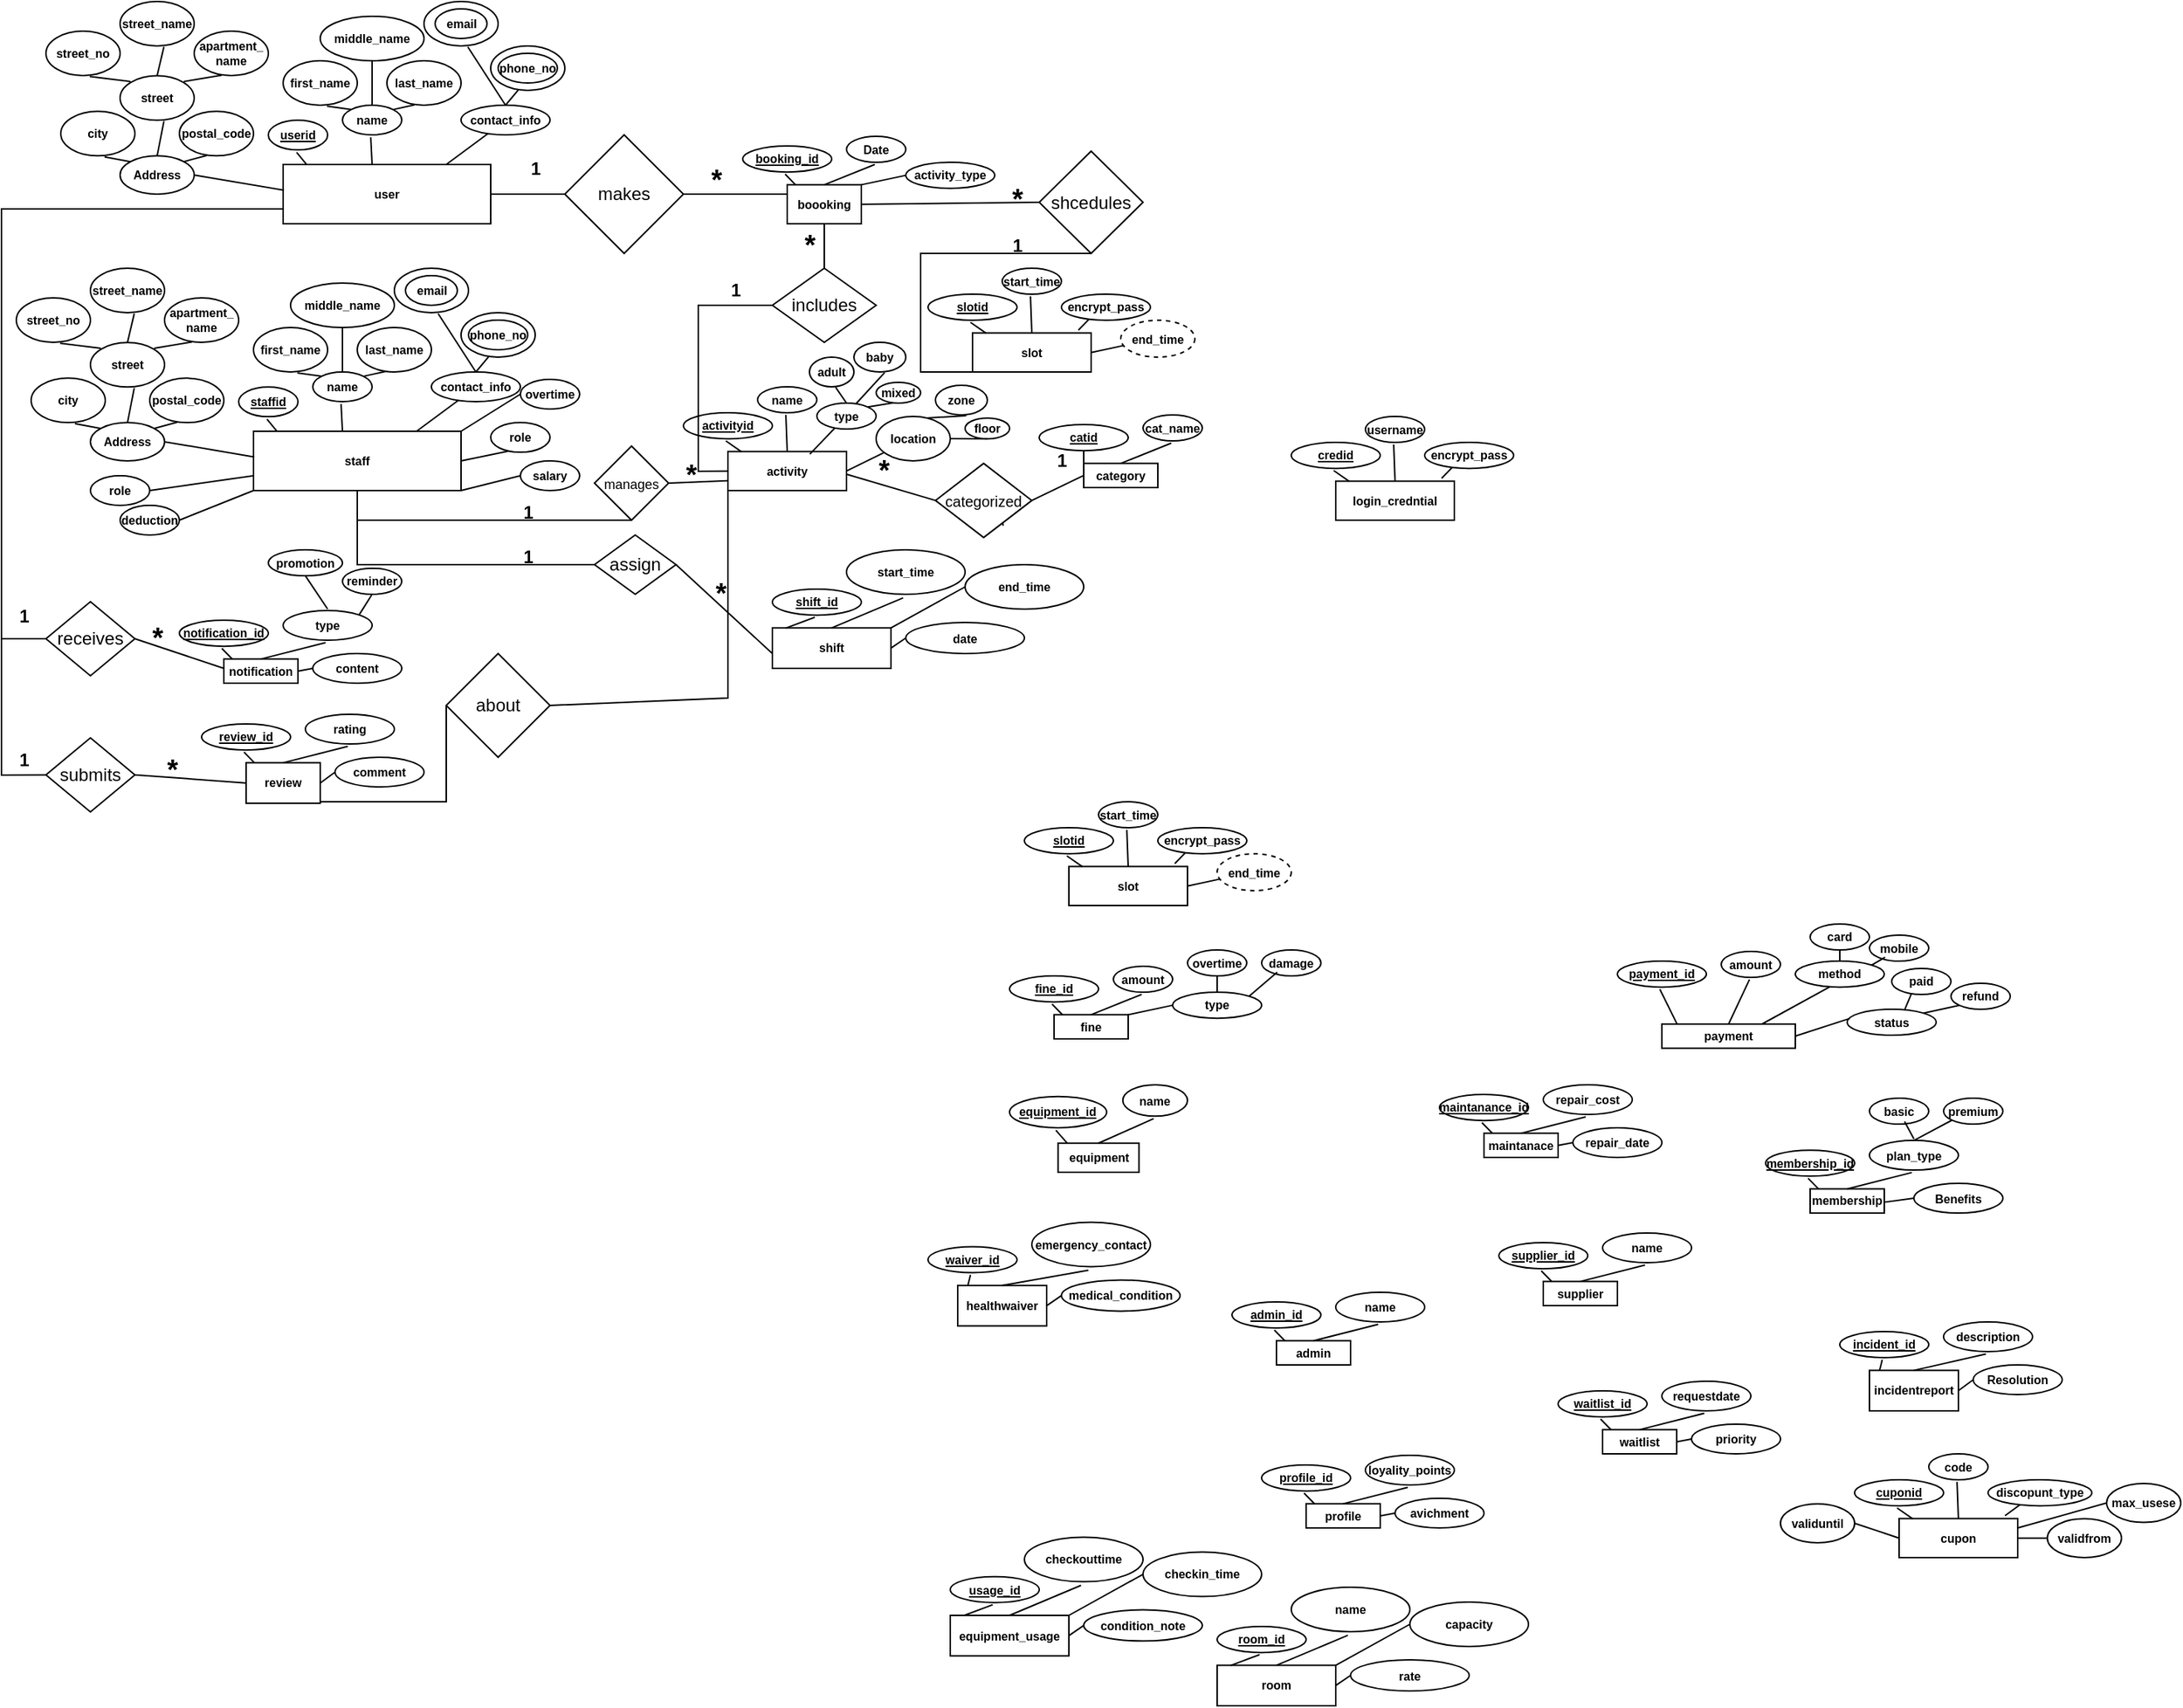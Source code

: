<mxfile version="26.2.14">
  <diagram name="Page-1" id="6hVG1EY_lDp3bFyYUqou">
    <mxGraphModel dx="1505" dy="416" grid="1" gridSize="10" guides="1" tooltips="1" connect="1" arrows="1" fold="1" page="1" pageScale="1" pageWidth="850" pageHeight="1100" math="0" shadow="0">
      <root>
        <mxCell id="0" />
        <mxCell id="1" parent="0" />
        <mxCell id="BC_4qotDHSGj5d-U19qa-140" value="" style="group" parent="1" vertex="1" connectable="0">
          <mxGeometry x="-800" y="40" width="350" height="150" as="geometry" />
        </mxCell>
        <mxCell id="BC_4qotDHSGj5d-U19qa-90" value="user" style="rounded=0;whiteSpace=wrap;html=1;fontSize=8;fontStyle=1" parent="BC_4qotDHSGj5d-U19qa-140" vertex="1">
          <mxGeometry x="160" y="110" width="140" height="40" as="geometry" />
        </mxCell>
        <mxCell id="BC_4qotDHSGj5d-U19qa-91" value="" style="endArrow=none;html=1;rounded=0;exitX=0.114;exitY=0.004;exitDx=0;exitDy=0;exitPerimeter=0;entryX=0.477;entryY=1.082;entryDx=0;entryDy=0;entryPerimeter=0;fontSize=8;fontStyle=1" parent="BC_4qotDHSGj5d-U19qa-140" source="BC_4qotDHSGj5d-U19qa-90" target="BC_4qotDHSGj5d-U19qa-92" edge="1">
          <mxGeometry width="50" height="50" relative="1" as="geometry">
            <mxPoint x="170" y="100" as="sourcePoint" />
            <mxPoint x="160" y="80" as="targetPoint" />
          </mxGeometry>
        </mxCell>
        <mxCell id="BC_4qotDHSGj5d-U19qa-92" value="&lt;font&gt;&lt;u&gt;userid&lt;/u&gt;&lt;/font&gt;" style="ellipse;whiteSpace=wrap;html=1;fontSize=8;fontStyle=1" parent="BC_4qotDHSGj5d-U19qa-140" vertex="1">
          <mxGeometry x="150" y="80.18" width="40" height="20" as="geometry" />
        </mxCell>
        <mxCell id="BC_4qotDHSGj5d-U19qa-93" value="" style="endArrow=none;html=1;rounded=0;exitX=0.114;exitY=0.004;exitDx=0;exitDy=0;exitPerimeter=0;entryX=0.477;entryY=1.082;entryDx=0;entryDy=0;entryPerimeter=0;fontSize=8;fontStyle=1" parent="BC_4qotDHSGj5d-U19qa-140" target="BC_4qotDHSGj5d-U19qa-94" edge="1">
          <mxGeometry width="50" height="50" relative="1" as="geometry">
            <mxPoint x="220" y="110" as="sourcePoint" />
            <mxPoint x="210" y="80" as="targetPoint" />
          </mxGeometry>
        </mxCell>
        <mxCell id="BC_4qotDHSGj5d-U19qa-94" value="name" style="ellipse;whiteSpace=wrap;html=1;fontSize=8;fontStyle=1" parent="BC_4qotDHSGj5d-U19qa-140" vertex="1">
          <mxGeometry x="200" y="70" width="40" height="20" as="geometry" />
        </mxCell>
        <mxCell id="BC_4qotDHSGj5d-U19qa-95" value="" style="endArrow=none;html=1;rounded=0;entryX=0;entryY=0;entryDx=0;entryDy=0;exitX=0.591;exitY=1.022;exitDx=0;exitDy=0;exitPerimeter=0;fontSize=8;fontStyle=1" parent="BC_4qotDHSGj5d-U19qa-140" source="BC_4qotDHSGj5d-U19qa-96" target="BC_4qotDHSGj5d-U19qa-94" edge="1">
          <mxGeometry width="50" height="50" relative="1" as="geometry">
            <mxPoint x="200" y="70" as="sourcePoint" />
            <mxPoint x="210" y="140" as="targetPoint" />
          </mxGeometry>
        </mxCell>
        <mxCell id="BC_4qotDHSGj5d-U19qa-96" value="first_name" style="ellipse;whiteSpace=wrap;html=1;fontSize=8;fontStyle=1" parent="BC_4qotDHSGj5d-U19qa-140" vertex="1">
          <mxGeometry x="160" y="40" width="50" height="30" as="geometry" />
        </mxCell>
        <mxCell id="BC_4qotDHSGj5d-U19qa-97" value="" style="endArrow=none;html=1;rounded=0;exitX=0.5;exitY=1;exitDx=0;exitDy=0;fontSize=8;fontStyle=1" parent="BC_4qotDHSGj5d-U19qa-140" source="BC_4qotDHSGj5d-U19qa-98" edge="1">
          <mxGeometry width="50" height="50" relative="1" as="geometry">
            <mxPoint x="250" y="51.63" as="sourcePoint" />
            <mxPoint x="220" y="70" as="targetPoint" />
          </mxGeometry>
        </mxCell>
        <mxCell id="BC_4qotDHSGj5d-U19qa-98" value="middle_name" style="ellipse;whiteSpace=wrap;html=1;fontSize=8;fontStyle=1" parent="BC_4qotDHSGj5d-U19qa-140" vertex="1">
          <mxGeometry x="185" y="10" width="70" height="30" as="geometry" />
        </mxCell>
        <mxCell id="BC_4qotDHSGj5d-U19qa-99" value="" style="endArrow=none;html=1;rounded=0;entryX=1;entryY=0;entryDx=0;entryDy=0;exitX=0.372;exitY=0.99;exitDx=0;exitDy=0;exitPerimeter=0;fontSize=8;fontStyle=1" parent="BC_4qotDHSGj5d-U19qa-140" source="BC_4qotDHSGj5d-U19qa-101" target="BC_4qotDHSGj5d-U19qa-94" edge="1">
          <mxGeometry width="50" height="50" relative="1" as="geometry">
            <mxPoint x="250" y="60" as="sourcePoint" />
            <mxPoint x="216" y="93" as="targetPoint" />
          </mxGeometry>
        </mxCell>
        <mxCell id="BC_4qotDHSGj5d-U19qa-101" value="last_name" style="ellipse;whiteSpace=wrap;html=1;fontSize=8;fontStyle=1" parent="BC_4qotDHSGj5d-U19qa-140" vertex="1">
          <mxGeometry x="230" y="40" width="50" height="30" as="geometry" />
        </mxCell>
        <mxCell id="BC_4qotDHSGj5d-U19qa-102" value="" style="endArrow=none;html=1;rounded=0;entryX=0.323;entryY=0.914;entryDx=0;entryDy=0;entryPerimeter=0;fontSize=8;fontStyle=1" parent="BC_4qotDHSGj5d-U19qa-140" target="BC_4qotDHSGj5d-U19qa-104" edge="1">
          <mxGeometry width="50" height="50" relative="1" as="geometry">
            <mxPoint x="270" y="110" as="sourcePoint" />
            <mxPoint x="280" y="90" as="targetPoint" />
          </mxGeometry>
        </mxCell>
        <mxCell id="BC_4qotDHSGj5d-U19qa-104" value="contact_info" style="ellipse;whiteSpace=wrap;html=1;fontSize=8;fontStyle=1" parent="BC_4qotDHSGj5d-U19qa-140" vertex="1">
          <mxGeometry x="280" y="70" width="60" height="20" as="geometry" />
        </mxCell>
        <mxCell id="BC_4qotDHSGj5d-U19qa-110" value="" style="endArrow=none;html=1;rounded=0;exitX=0.591;exitY=1.022;exitDx=0;exitDy=0;exitPerimeter=0;entryX=0.5;entryY=0;entryDx=0;entryDy=0;fontSize=8;fontStyle=1" parent="BC_4qotDHSGj5d-U19qa-140" source="BC_4qotDHSGj5d-U19qa-111" target="BC_4qotDHSGj5d-U19qa-104" edge="1">
          <mxGeometry width="50" height="50" relative="1" as="geometry">
            <mxPoint x="330" y="60" as="sourcePoint" />
            <mxPoint x="336" y="63" as="targetPoint" />
          </mxGeometry>
        </mxCell>
        <mxCell id="BC_4qotDHSGj5d-U19qa-112" value="" style="endArrow=none;html=1;rounded=0;exitX=0.372;exitY=0.99;exitDx=0;exitDy=0;exitPerimeter=0;fontSize=8;fontStyle=1" parent="BC_4qotDHSGj5d-U19qa-140" source="BC_4qotDHSGj5d-U19qa-113" edge="1">
          <mxGeometry width="50" height="50" relative="1" as="geometry">
            <mxPoint x="380" y="50" as="sourcePoint" />
            <mxPoint x="310" y="70" as="targetPoint" />
          </mxGeometry>
        </mxCell>
        <mxCell id="BC_4qotDHSGj5d-U19qa-113" value="" style="ellipse;whiteSpace=wrap;html=1;fontSize=8;fontStyle=1" parent="BC_4qotDHSGj5d-U19qa-140" vertex="1">
          <mxGeometry x="300" y="30" width="50" height="30" as="geometry" />
        </mxCell>
        <mxCell id="BC_4qotDHSGj5d-U19qa-116" value="" style="endArrow=none;html=1;rounded=0;exitX=0.004;exitY=0.433;exitDx=0;exitDy=0;entryX=1;entryY=0.5;entryDx=0;entryDy=0;exitPerimeter=0;fontSize=8;fontStyle=1" parent="BC_4qotDHSGj5d-U19qa-140" source="BC_4qotDHSGj5d-U19qa-90" target="BC_4qotDHSGj5d-U19qa-117" edge="1">
          <mxGeometry width="50" height="50" relative="1" as="geometry">
            <mxPoint x="160" y="114.18" as="sourcePoint" />
            <mxPoint x="70" y="114.18" as="targetPoint" />
          </mxGeometry>
        </mxCell>
        <mxCell id="BC_4qotDHSGj5d-U19qa-117" value="Address" style="ellipse;whiteSpace=wrap;html=1;fontSize=8;fontStyle=1" parent="BC_4qotDHSGj5d-U19qa-140" vertex="1">
          <mxGeometry x="50" y="104.18" width="50" height="25.82" as="geometry" />
        </mxCell>
        <mxCell id="BC_4qotDHSGj5d-U19qa-118" value="" style="endArrow=none;html=1;rounded=0;entryX=0;entryY=0;entryDx=0;entryDy=0;exitX=0.591;exitY=1.022;exitDx=0;exitDy=0;exitPerimeter=0;fontSize=8;fontStyle=1" parent="BC_4qotDHSGj5d-U19qa-140" source="BC_4qotDHSGj5d-U19qa-119" target="BC_4qotDHSGj5d-U19qa-117" edge="1">
          <mxGeometry width="50" height="50" relative="1" as="geometry">
            <mxPoint x="60" y="104.18" as="sourcePoint" />
            <mxPoint x="70" y="174.18" as="targetPoint" />
          </mxGeometry>
        </mxCell>
        <mxCell id="BC_4qotDHSGj5d-U19qa-119" value="city" style="ellipse;whiteSpace=wrap;html=1;fontSize=8;fontStyle=1" parent="BC_4qotDHSGj5d-U19qa-140" vertex="1">
          <mxGeometry x="10" y="74.18" width="50" height="30" as="geometry" />
        </mxCell>
        <mxCell id="BC_4qotDHSGj5d-U19qa-120" value="" style="endArrow=none;html=1;rounded=0;exitX=0.591;exitY=1.022;exitDx=0;exitDy=0;exitPerimeter=0;entryX=0.5;entryY=0;entryDx=0;entryDy=0;fontSize=8;fontStyle=1" parent="BC_4qotDHSGj5d-U19qa-140" source="BC_4qotDHSGj5d-U19qa-121" target="BC_4qotDHSGj5d-U19qa-117" edge="1">
          <mxGeometry width="50" height="50" relative="1" as="geometry">
            <mxPoint x="110" y="85.81" as="sourcePoint" />
            <mxPoint x="70.984" y="114.185" as="targetPoint" />
          </mxGeometry>
        </mxCell>
        <mxCell id="BC_4qotDHSGj5d-U19qa-130" style="edgeStyle=orthogonalEdgeStyle;rounded=0;orthogonalLoop=1;jettySize=auto;html=1;exitX=0;exitY=0;exitDx=0;exitDy=0;fontSize=8;fontStyle=1" parent="BC_4qotDHSGj5d-U19qa-140" source="BC_4qotDHSGj5d-U19qa-121" edge="1">
          <mxGeometry relative="1" as="geometry">
            <mxPoint x="57.19" y="54.476" as="targetPoint" />
          </mxGeometry>
        </mxCell>
        <mxCell id="BC_4qotDHSGj5d-U19qa-121" value="street" style="ellipse;whiteSpace=wrap;html=1;fontSize=8;fontStyle=1" parent="BC_4qotDHSGj5d-U19qa-140" vertex="1">
          <mxGeometry x="50" y="50.18" width="50" height="30" as="geometry" />
        </mxCell>
        <mxCell id="BC_4qotDHSGj5d-U19qa-122" value="" style="endArrow=none;html=1;rounded=0;entryX=1;entryY=0;entryDx=0;entryDy=0;exitX=0.372;exitY=0.99;exitDx=0;exitDy=0;exitPerimeter=0;fontSize=8;fontStyle=1" parent="BC_4qotDHSGj5d-U19qa-140" source="BC_4qotDHSGj5d-U19qa-123" target="BC_4qotDHSGj5d-U19qa-117" edge="1">
          <mxGeometry width="50" height="50" relative="1" as="geometry">
            <mxPoint x="110" y="94.18" as="sourcePoint" />
            <mxPoint x="76" y="127.18" as="targetPoint" />
          </mxGeometry>
        </mxCell>
        <mxCell id="BC_4qotDHSGj5d-U19qa-123" value="postal_code" style="ellipse;whiteSpace=wrap;html=1;fontSize=8;fontStyle=1" parent="BC_4qotDHSGj5d-U19qa-140" vertex="1">
          <mxGeometry x="90" y="74.18" width="50" height="30" as="geometry" />
        </mxCell>
        <mxCell id="BC_4qotDHSGj5d-U19qa-124" value="" style="endArrow=none;html=1;rounded=0;entryX=0;entryY=0;entryDx=0;entryDy=0;exitX=0.591;exitY=1.022;exitDx=0;exitDy=0;exitPerimeter=0;fontSize=8;fontStyle=1" parent="BC_4qotDHSGj5d-U19qa-140" source="BC_4qotDHSGj5d-U19qa-125" edge="1">
          <mxGeometry width="50" height="50" relative="1" as="geometry">
            <mxPoint x="60" y="50.18" as="sourcePoint" />
            <mxPoint x="57" y="54" as="targetPoint" />
          </mxGeometry>
        </mxCell>
        <mxCell id="BC_4qotDHSGj5d-U19qa-125" value="street_no" style="ellipse;whiteSpace=wrap;html=1;fontSize=8;fontStyle=1" parent="BC_4qotDHSGj5d-U19qa-140" vertex="1">
          <mxGeometry y="20" width="50" height="30" as="geometry" />
        </mxCell>
        <mxCell id="BC_4qotDHSGj5d-U19qa-126" value="" style="endArrow=none;html=1;rounded=0;exitX=0.591;exitY=1.022;exitDx=0;exitDy=0;exitPerimeter=0;entryX=0.5;entryY=0;entryDx=0;entryDy=0;fontSize=8;fontStyle=1" parent="BC_4qotDHSGj5d-U19qa-140" source="BC_4qotDHSGj5d-U19qa-127" edge="1">
          <mxGeometry width="50" height="50" relative="1" as="geometry">
            <mxPoint x="110" y="31.81" as="sourcePoint" />
            <mxPoint x="75" y="50" as="targetPoint" />
          </mxGeometry>
        </mxCell>
        <mxCell id="BC_4qotDHSGj5d-U19qa-127" value="street_name" style="ellipse;whiteSpace=wrap;html=1;fontSize=8;fontStyle=1" parent="BC_4qotDHSGj5d-U19qa-140" vertex="1">
          <mxGeometry x="50" width="50" height="30" as="geometry" />
        </mxCell>
        <mxCell id="BC_4qotDHSGj5d-U19qa-128" value="" style="endArrow=none;html=1;rounded=0;entryX=1;entryY=0;entryDx=0;entryDy=0;exitX=0.372;exitY=0.99;exitDx=0;exitDy=0;exitPerimeter=0;fontSize=8;fontStyle=1" parent="BC_4qotDHSGj5d-U19qa-140" source="BC_4qotDHSGj5d-U19qa-129" edge="1">
          <mxGeometry width="50" height="50" relative="1" as="geometry">
            <mxPoint x="110" y="40.18" as="sourcePoint" />
            <mxPoint x="93" y="54" as="targetPoint" />
          </mxGeometry>
        </mxCell>
        <mxCell id="BC_4qotDHSGj5d-U19qa-129" value="apartment_&lt;div&gt;name&lt;/div&gt;" style="ellipse;whiteSpace=wrap;html=1;fontSize=8;fontStyle=1" parent="BC_4qotDHSGj5d-U19qa-140" vertex="1">
          <mxGeometry x="100" y="20" width="50" height="30" as="geometry" />
        </mxCell>
        <mxCell id="BC_4qotDHSGj5d-U19qa-137" value="phone_no" style="ellipse;whiteSpace=wrap;html=1;fontSize=8;fontStyle=1" parent="BC_4qotDHSGj5d-U19qa-140" vertex="1">
          <mxGeometry x="305" y="35" width="40" height="20" as="geometry" />
        </mxCell>
        <mxCell id="BC_4qotDHSGj5d-U19qa-142" value="" style="group" parent="BC_4qotDHSGj5d-U19qa-140" vertex="1" connectable="0">
          <mxGeometry x="255" width="50" height="30" as="geometry" />
        </mxCell>
        <mxCell id="BC_4qotDHSGj5d-U19qa-111" value="email" style="ellipse;whiteSpace=wrap;html=1;fontSize=8;fontStyle=1" parent="BC_4qotDHSGj5d-U19qa-142" vertex="1">
          <mxGeometry width="50" height="30" as="geometry" />
        </mxCell>
        <mxCell id="BC_4qotDHSGj5d-U19qa-141" value="email" style="ellipse;whiteSpace=wrap;html=1;fontSize=8;fontStyle=1" parent="BC_4qotDHSGj5d-U19qa-142" vertex="1">
          <mxGeometry x="7.5" y="5" width="35" height="20" as="geometry" />
        </mxCell>
        <mxCell id="PlzxIxwjr3SQrGLP2qmm-84" value="" style="endArrow=none;html=1;rounded=0;exitX=0;exitY=0.5;exitDx=0;exitDy=0;" edge="1" parent="BC_4qotDHSGj5d-U19qa-140" source="PlzxIxwjr3SQrGLP2qmm-86">
          <mxGeometry width="50" height="50" relative="1" as="geometry">
            <mxPoint y="430" as="sourcePoint" />
            <mxPoint x="160" y="140" as="targetPoint" />
            <Array as="points">
              <mxPoint x="-30" y="430" />
              <mxPoint x="-30" y="140" />
            </Array>
          </mxGeometry>
        </mxCell>
        <mxCell id="BC_4qotDHSGj5d-U19qa-214" value="" style="group" parent="1" vertex="1" connectable="0">
          <mxGeometry x="-370" y="270" width="350" height="150" as="geometry" />
        </mxCell>
        <mxCell id="BC_4qotDHSGj5d-U19qa-192" value="" style="group" parent="BC_4qotDHSGj5d-U19qa-214" vertex="1" connectable="0">
          <mxGeometry y="30" width="180" height="76.85" as="geometry" />
        </mxCell>
        <mxCell id="BC_4qotDHSGj5d-U19qa-193" value="activity" style="rounded=0;whiteSpace=wrap;html=1;fontSize=8;fontStyle=1" parent="BC_4qotDHSGj5d-U19qa-192" vertex="1">
          <mxGeometry x="30" y="43.691" width="80" height="26.309" as="geometry" />
        </mxCell>
        <mxCell id="BC_4qotDHSGj5d-U19qa-194" value="" style="endArrow=none;html=1;rounded=0;exitX=0.114;exitY=0.004;exitDx=0;exitDy=0;exitPerimeter=0;entryX=0.477;entryY=1.082;entryDx=0;entryDy=0;entryPerimeter=0;fontSize=8;fontStyle=1" parent="BC_4qotDHSGj5d-U19qa-192" source="BC_4qotDHSGj5d-U19qa-193" target="BC_4qotDHSGj5d-U19qa-195" edge="1">
          <mxGeometry width="50" height="50" relative="1" as="geometry">
            <mxPoint x="40" y="34.921" as="sourcePoint" />
            <mxPoint x="30" y="17.382" as="targetPoint" />
          </mxGeometry>
        </mxCell>
        <mxCell id="BC_4qotDHSGj5d-U19qa-195" value="&lt;font&gt;&lt;u&gt;activityid&lt;/u&gt;&lt;/font&gt;" style="ellipse;whiteSpace=wrap;html=1;fontSize=8;fontStyle=1" parent="BC_4qotDHSGj5d-U19qa-192" vertex="1">
          <mxGeometry y="17.539" width="60" height="17.539" as="geometry" />
        </mxCell>
        <mxCell id="BC_4qotDHSGj5d-U19qa-196" value="" style="endArrow=none;html=1;rounded=0;exitX=0.5;exitY=0;exitDx=0;exitDy=0;entryX=0.477;entryY=1.082;entryDx=0;entryDy=0;entryPerimeter=0;fontSize=8;fontStyle=1" parent="BC_4qotDHSGj5d-U19qa-192" source="BC_4qotDHSGj5d-U19qa-193" target="BC_4qotDHSGj5d-U19qa-197" edge="1">
          <mxGeometry width="50" height="50" relative="1" as="geometry">
            <mxPoint x="90" y="43.691" as="sourcePoint" />
            <mxPoint x="80" y="17.382" as="targetPoint" />
          </mxGeometry>
        </mxCell>
        <mxCell id="BC_4qotDHSGj5d-U19qa-197" value="name" style="ellipse;whiteSpace=wrap;html=1;fontSize=8;fontStyle=1" parent="BC_4qotDHSGj5d-U19qa-192" vertex="1">
          <mxGeometry x="50" width="40" height="17.539" as="geometry" />
        </mxCell>
        <mxCell id="BC_4qotDHSGj5d-U19qa-198" value="" style="endArrow=none;html=1;rounded=0;entryX=0.323;entryY=0.914;entryDx=0;entryDy=0;entryPerimeter=0;fontSize=8;fontStyle=1;exitX=0.691;exitY=0.066;exitDx=0;exitDy=0;exitPerimeter=0;" parent="BC_4qotDHSGj5d-U19qa-192" source="BC_4qotDHSGj5d-U19qa-193" target="BC_4qotDHSGj5d-U19qa-199" edge="1">
          <mxGeometry width="50" height="50" relative="1" as="geometry">
            <mxPoint x="90" y="40" as="sourcePoint" />
            <mxPoint x="150" y="26.151" as="targetPoint" />
          </mxGeometry>
        </mxCell>
        <mxCell id="BC_4qotDHSGj5d-U19qa-199" value="type" style="ellipse;whiteSpace=wrap;html=1;fontSize=8;fontStyle=1" parent="BC_4qotDHSGj5d-U19qa-192" vertex="1">
          <mxGeometry x="90" y="11" width="40" height="17.54" as="geometry" />
        </mxCell>
        <mxCell id="BC_4qotDHSGj5d-U19qa-200" value="" style="endArrow=none;html=1;rounded=0;exitX=1;exitY=0.5;exitDx=0;exitDy=0;fontSize=8;fontStyle=1" parent="BC_4qotDHSGj5d-U19qa-192" source="BC_4qotDHSGj5d-U19qa-193" target="BC_4qotDHSGj5d-U19qa-201" edge="1">
          <mxGeometry width="50" height="50" relative="1" as="geometry">
            <mxPoint x="120" y="56.845" as="sourcePoint" />
            <mxPoint x="160" y="52.462" as="targetPoint" />
          </mxGeometry>
        </mxCell>
        <mxCell id="BC_4qotDHSGj5d-U19qa-201" value="location" style="ellipse;whiteSpace=wrap;html=1;fontSize=8;fontStyle=1;" parent="BC_4qotDHSGj5d-U19qa-192" vertex="1">
          <mxGeometry x="130" y="20" width="50" height="30" as="geometry" />
        </mxCell>
        <mxCell id="BC_4qotDHSGj5d-U19qa-209" value="mixed" style="ellipse;whiteSpace=wrap;html=1;fontSize=8;fontStyle=1" parent="BC_4qotDHSGj5d-U19qa-192" vertex="1">
          <mxGeometry x="130" y="-3" width="30" height="14" as="geometry" />
        </mxCell>
        <mxCell id="BC_4qotDHSGj5d-U19qa-208" value="" style="endArrow=none;html=1;rounded=0;entryX=1;entryY=0;entryDx=0;entryDy=0;exitX=0.372;exitY=0.99;exitDx=0;exitDy=0;exitPerimeter=0;fontSize=8;fontStyle=1" parent="BC_4qotDHSGj5d-U19qa-192" source="BC_4qotDHSGj5d-U19qa-209" target="BC_4qotDHSGj5d-U19qa-199" edge="1">
          <mxGeometry width="50" height="50" relative="1" as="geometry">
            <mxPoint x="170" y="-13.82" as="sourcePoint" />
            <mxPoint x="153" as="targetPoint" />
          </mxGeometry>
        </mxCell>
        <mxCell id="PlzxIxwjr3SQrGLP2qmm-11" value="&lt;b&gt;&lt;font style=&quot;font-size: 19px;&quot;&gt;*&lt;/font&gt;&lt;/b&gt;" style="text;html=1;align=center;verticalAlign=middle;resizable=0;points=[];autosize=1;strokeColor=none;fillColor=none;" vertex="1" parent="BC_4qotDHSGj5d-U19qa-192">
          <mxGeometry x="120" y="36.85" width="30" height="40" as="geometry" />
        </mxCell>
        <mxCell id="BC_4qotDHSGj5d-U19qa-204" value="" style="endArrow=none;html=1;rounded=0;entryX=0.5;entryY=0;entryDx=0;entryDy=0;exitX=0.591;exitY=1.022;exitDx=0;exitDy=0;exitPerimeter=0;fontSize=8;fontStyle=1" parent="BC_4qotDHSGj5d-U19qa-214" source="BC_4qotDHSGj5d-U19qa-205" target="BC_4qotDHSGj5d-U19qa-199" edge="1">
          <mxGeometry width="50" height="50" relative="1" as="geometry">
            <mxPoint x="120" y="26.18" as="sourcePoint" />
            <mxPoint x="117" y="30" as="targetPoint" />
          </mxGeometry>
        </mxCell>
        <mxCell id="BC_4qotDHSGj5d-U19qa-205" value="adult" style="ellipse;whiteSpace=wrap;html=1;fontSize=8;fontStyle=1" parent="BC_4qotDHSGj5d-U19qa-214" vertex="1">
          <mxGeometry x="85" y="10" width="30" height="20" as="geometry" />
        </mxCell>
        <mxCell id="BC_4qotDHSGj5d-U19qa-206" value="" style="endArrow=none;html=1;rounded=0;exitX=0.591;exitY=1.022;exitDx=0;exitDy=0;exitPerimeter=0;entryX=0.656;entryY=0.035;entryDx=0;entryDy=0;fontSize=8;fontStyle=1;entryPerimeter=0;" parent="BC_4qotDHSGj5d-U19qa-214" source="BC_4qotDHSGj5d-U19qa-207" target="BC_4qotDHSGj5d-U19qa-199" edge="1">
          <mxGeometry width="50" height="50" relative="1" as="geometry">
            <mxPoint x="170" y="7.81" as="sourcePoint" />
            <mxPoint x="135" y="26" as="targetPoint" />
          </mxGeometry>
        </mxCell>
        <mxCell id="BC_4qotDHSGj5d-U19qa-207" value="baby" style="ellipse;whiteSpace=wrap;html=1;fontSize=8;fontStyle=1" parent="BC_4qotDHSGj5d-U19qa-214" vertex="1">
          <mxGeometry x="115" width="35" height="20" as="geometry" />
        </mxCell>
        <mxCell id="BC_4qotDHSGj5d-U19qa-210" value="floor" style="ellipse;whiteSpace=wrap;html=1;fontSize=8;fontStyle=1" parent="BC_4qotDHSGj5d-U19qa-214" vertex="1">
          <mxGeometry x="190" y="51.08" width="30" height="14" as="geometry" />
        </mxCell>
        <mxCell id="BC_4qotDHSGj5d-U19qa-211" value="" style="endArrow=none;html=1;rounded=0;exitX=0.591;exitY=1.022;exitDx=0;exitDy=0;exitPerimeter=0;entryX=0.696;entryY=0.033;entryDx=0;entryDy=0;fontSize=8;fontStyle=1;entryPerimeter=0;" parent="BC_4qotDHSGj5d-U19qa-214" source="BC_4qotDHSGj5d-U19qa-212" target="BC_4qotDHSGj5d-U19qa-201" edge="1">
          <mxGeometry width="50" height="50" relative="1" as="geometry">
            <mxPoint x="225" y="36.81" as="sourcePoint" />
            <mxPoint x="171" y="71" as="targetPoint" />
          </mxGeometry>
        </mxCell>
        <mxCell id="BC_4qotDHSGj5d-U19qa-212" value="zone" style="ellipse;whiteSpace=wrap;html=1;fontSize=8;fontStyle=1" parent="BC_4qotDHSGj5d-U19qa-214" vertex="1">
          <mxGeometry x="170" y="29" width="35" height="20" as="geometry" />
        </mxCell>
        <mxCell id="BC_4qotDHSGj5d-U19qa-213" value="" style="endArrow=none;html=1;rounded=0;exitX=0.5;exitY=1;exitDx=0;exitDy=0;entryX=1;entryY=0.5;entryDx=0;entryDy=0;fontSize=8;fontStyle=1;" parent="BC_4qotDHSGj5d-U19qa-214" source="BC_4qotDHSGj5d-U19qa-210" target="BC_4qotDHSGj5d-U19qa-201" edge="1">
          <mxGeometry width="50" height="50" relative="1" as="geometry">
            <mxPoint x="201" y="59" as="sourcePoint" />
            <mxPoint x="175" y="76" as="targetPoint" />
          </mxGeometry>
        </mxCell>
        <mxCell id="BC_4qotDHSGj5d-U19qa-181" value="" style="group" parent="BC_4qotDHSGj5d-U19qa-214" vertex="1" connectable="0">
          <mxGeometry x="180" y="80" width="150" height="70" as="geometry" />
        </mxCell>
        <mxCell id="BC_4qotDHSGj5d-U19qa-146" value="" style="endArrow=none;html=1;rounded=0;exitX=0.114;exitY=0.004;exitDx=0;exitDy=0;exitPerimeter=0;entryX=0.477;entryY=1.082;entryDx=0;entryDy=0;entryPerimeter=0;fontSize=8;fontStyle=1" parent="BC_4qotDHSGj5d-U19qa-181" target="BC_4qotDHSGj5d-U19qa-147" edge="1">
          <mxGeometry width="50" height="50" relative="1" as="geometry">
            <mxPoint x="35.7" y="43.755" as="sourcePoint" />
            <mxPoint x="30" y="17.382" as="targetPoint" />
          </mxGeometry>
        </mxCell>
        <mxCell id="PlzxIxwjr3SQrGLP2qmm-9" value="&lt;font style=&quot;font-size: 10px;&quot;&gt;categorized&lt;/font&gt;" style="rhombus;whiteSpace=wrap;html=1;" vertex="1" parent="BC_4qotDHSGj5d-U19qa-181">
          <mxGeometry x="-10" y="1.69" width="65" height="50" as="geometry" />
        </mxCell>
        <mxCell id="BC_4qotDHSGj5d-U19qa-182" value="" style="group" parent="BC_4qotDHSGj5d-U19qa-214" vertex="1" connectable="0">
          <mxGeometry x="165" y="-50" width="180" height="70" as="geometry" />
        </mxCell>
        <mxCell id="BC_4qotDHSGj5d-U19qa-183" value="slot" style="rounded=0;whiteSpace=wrap;html=1;fontSize=8;fontStyle=1" parent="BC_4qotDHSGj5d-U19qa-182" vertex="1">
          <mxGeometry x="30" y="43.691" width="80" height="26.309" as="geometry" />
        </mxCell>
        <mxCell id="BC_4qotDHSGj5d-U19qa-184" value="" style="endArrow=none;html=1;rounded=0;exitX=0.114;exitY=0.004;exitDx=0;exitDy=0;exitPerimeter=0;entryX=0.477;entryY=1.082;entryDx=0;entryDy=0;entryPerimeter=0;fontSize=8;fontStyle=1" parent="BC_4qotDHSGj5d-U19qa-182" source="BC_4qotDHSGj5d-U19qa-183" target="BC_4qotDHSGj5d-U19qa-185" edge="1">
          <mxGeometry width="50" height="50" relative="1" as="geometry">
            <mxPoint x="40" y="34.921" as="sourcePoint" />
            <mxPoint x="30" y="17.382" as="targetPoint" />
          </mxGeometry>
        </mxCell>
        <mxCell id="BC_4qotDHSGj5d-U19qa-185" value="&lt;font&gt;&lt;u&gt;slotid&lt;/u&gt;&lt;/font&gt;" style="ellipse;whiteSpace=wrap;html=1;fontSize=8;fontStyle=1" parent="BC_4qotDHSGj5d-U19qa-182" vertex="1">
          <mxGeometry y="17.539" width="60" height="17.539" as="geometry" />
        </mxCell>
        <mxCell id="BC_4qotDHSGj5d-U19qa-186" value="" style="endArrow=none;html=1;rounded=0;exitX=0.5;exitY=0;exitDx=0;exitDy=0;entryX=0.477;entryY=1.082;entryDx=0;entryDy=0;entryPerimeter=0;fontSize=8;fontStyle=1" parent="BC_4qotDHSGj5d-U19qa-182" source="BC_4qotDHSGj5d-U19qa-183" target="BC_4qotDHSGj5d-U19qa-187" edge="1">
          <mxGeometry width="50" height="50" relative="1" as="geometry">
            <mxPoint x="90" y="43.691" as="sourcePoint" />
            <mxPoint x="80" y="17.382" as="targetPoint" />
          </mxGeometry>
        </mxCell>
        <mxCell id="BC_4qotDHSGj5d-U19qa-187" value="start_time" style="ellipse;whiteSpace=wrap;html=1;fontSize=8;fontStyle=1" parent="BC_4qotDHSGj5d-U19qa-182" vertex="1">
          <mxGeometry x="50" width="40" height="17.539" as="geometry" />
        </mxCell>
        <mxCell id="BC_4qotDHSGj5d-U19qa-188" value="" style="endArrow=none;html=1;rounded=0;entryX=0.323;entryY=0.914;entryDx=0;entryDy=0;entryPerimeter=0;fontSize=8;fontStyle=1;exitX=0.893;exitY=-0.073;exitDx=0;exitDy=0;exitPerimeter=0;" parent="BC_4qotDHSGj5d-U19qa-182" source="BC_4qotDHSGj5d-U19qa-183" target="BC_4qotDHSGj5d-U19qa-189" edge="1">
          <mxGeometry width="50" height="50" relative="1" as="geometry">
            <mxPoint x="140" y="43.691" as="sourcePoint" />
            <mxPoint x="150" y="26.151" as="targetPoint" />
          </mxGeometry>
        </mxCell>
        <mxCell id="BC_4qotDHSGj5d-U19qa-189" value="encrypt_pass" style="ellipse;whiteSpace=wrap;html=1;fontSize=8;fontStyle=1" parent="BC_4qotDHSGj5d-U19qa-182" vertex="1">
          <mxGeometry x="90" y="17.539" width="60" height="17.539" as="geometry" />
        </mxCell>
        <mxCell id="BC_4qotDHSGj5d-U19qa-190" value="" style="endArrow=none;html=1;rounded=0;exitX=1;exitY=0.5;exitDx=0;exitDy=0;fontSize=8;fontStyle=1" parent="BC_4qotDHSGj5d-U19qa-182" source="BC_4qotDHSGj5d-U19qa-183" target="BC_4qotDHSGj5d-U19qa-191" edge="1">
          <mxGeometry width="50" height="50" relative="1" as="geometry">
            <mxPoint x="120" y="56.845" as="sourcePoint" />
            <mxPoint x="160" y="52.462" as="targetPoint" />
          </mxGeometry>
        </mxCell>
        <mxCell id="BC_4qotDHSGj5d-U19qa-191" value="end_time" style="ellipse;whiteSpace=wrap;html=1;fontSize=8;fontStyle=1;dashed=1;" parent="BC_4qotDHSGj5d-U19qa-182" vertex="1">
          <mxGeometry x="130" y="35.08" width="50" height="24.92" as="geometry" />
        </mxCell>
        <mxCell id="PlzxIxwjr3SQrGLP2qmm-3" value="category" style="rounded=0;whiteSpace=wrap;html=1;fontSize=8;fontStyle=1" vertex="1" parent="BC_4qotDHSGj5d-U19qa-214">
          <mxGeometry x="270" y="81.69" width="50" height="16.31" as="geometry" />
        </mxCell>
        <mxCell id="PlzxIxwjr3SQrGLP2qmm-4" value="&lt;font&gt;&lt;u&gt;catid&lt;/u&gt;&lt;/font&gt;" style="ellipse;whiteSpace=wrap;html=1;fontSize=8;fontStyle=1" vertex="1" parent="BC_4qotDHSGj5d-U19qa-214">
          <mxGeometry x="240" y="55.539" width="60" height="17.539" as="geometry" />
        </mxCell>
        <mxCell id="PlzxIxwjr3SQrGLP2qmm-5" value="" style="endArrow=none;html=1;rounded=0;exitX=0.5;exitY=0;exitDx=0;exitDy=0;entryX=0.477;entryY=1.082;entryDx=0;entryDy=0;entryPerimeter=0;fontSize=8;fontStyle=1" edge="1" parent="BC_4qotDHSGj5d-U19qa-214" source="PlzxIxwjr3SQrGLP2qmm-3" target="PlzxIxwjr3SQrGLP2qmm-6">
          <mxGeometry width="50" height="50" relative="1" as="geometry">
            <mxPoint x="330" y="81.691" as="sourcePoint" />
            <mxPoint x="320" y="55.382" as="targetPoint" />
          </mxGeometry>
        </mxCell>
        <mxCell id="PlzxIxwjr3SQrGLP2qmm-6" value="cat_name" style="ellipse;whiteSpace=wrap;html=1;fontSize=8;fontStyle=1" vertex="1" parent="BC_4qotDHSGj5d-U19qa-214">
          <mxGeometry x="310" y="49" width="40" height="17.539" as="geometry" />
        </mxCell>
        <mxCell id="PlzxIxwjr3SQrGLP2qmm-7" value="" style="endArrow=none;html=1;rounded=0;exitX=0;exitY=0;exitDx=0;exitDy=0;entryX=0.5;entryY=1;entryDx=0;entryDy=0;" edge="1" parent="BC_4qotDHSGj5d-U19qa-214" source="PlzxIxwjr3SQrGLP2qmm-3" target="PlzxIxwjr3SQrGLP2qmm-4">
          <mxGeometry width="50" height="50" relative="1" as="geometry">
            <mxPoint x="210" y="120" as="sourcePoint" />
            <mxPoint x="260" y="70" as="targetPoint" />
          </mxGeometry>
        </mxCell>
        <mxCell id="PlzxIxwjr3SQrGLP2qmm-8" value="" style="endArrow=none;html=1;rounded=0;exitX=0;exitY=0.5;exitDx=0;exitDy=0;" edge="1" parent="BC_4qotDHSGj5d-U19qa-214" source="PlzxIxwjr3SQrGLP2qmm-9">
          <mxGeometry width="50" height="50" relative="1" as="geometry">
            <mxPoint x="170" y="89" as="sourcePoint" />
            <mxPoint x="110" y="89" as="targetPoint" />
          </mxGeometry>
        </mxCell>
        <mxCell id="PlzxIxwjr3SQrGLP2qmm-10" value="" style="endArrow=none;html=1;rounded=0;entryX=0;entryY=0.5;entryDx=0;entryDy=0;exitX=1;exitY=0.5;exitDx=0;exitDy=0;" edge="1" parent="BC_4qotDHSGj5d-U19qa-214" source="PlzxIxwjr3SQrGLP2qmm-9" target="PlzxIxwjr3SQrGLP2qmm-3">
          <mxGeometry width="50" height="50" relative="1" as="geometry">
            <mxPoint x="180" y="220" as="sourcePoint" />
            <mxPoint x="230" y="170" as="targetPoint" />
          </mxGeometry>
        </mxCell>
        <mxCell id="PlzxIxwjr3SQrGLP2qmm-12" value="&lt;b&gt;1&lt;/b&gt;" style="text;html=1;align=center;verticalAlign=middle;resizable=0;points=[];autosize=1;strokeColor=none;fillColor=none;" vertex="1" parent="BC_4qotDHSGj5d-U19qa-214">
          <mxGeometry x="240" y="65.08" width="30" height="30" as="geometry" />
        </mxCell>
        <mxCell id="BC_4qotDHSGj5d-U19qa-215" value="" style="group" parent="1" vertex="1" connectable="0">
          <mxGeometry x="40" y="320" width="150" height="70" as="geometry" />
        </mxCell>
        <mxCell id="BC_4qotDHSGj5d-U19qa-216" value="login_credntial" style="rounded=0;whiteSpace=wrap;html=1;fontSize=8;fontStyle=1" parent="BC_4qotDHSGj5d-U19qa-215" vertex="1">
          <mxGeometry x="30" y="43.691" width="80" height="26.309" as="geometry" />
        </mxCell>
        <mxCell id="BC_4qotDHSGj5d-U19qa-217" value="" style="endArrow=none;html=1;rounded=0;exitX=0.114;exitY=0.004;exitDx=0;exitDy=0;exitPerimeter=0;entryX=0.477;entryY=1.082;entryDx=0;entryDy=0;entryPerimeter=0;fontSize=8;fontStyle=1" parent="BC_4qotDHSGj5d-U19qa-215" source="BC_4qotDHSGj5d-U19qa-216" target="BC_4qotDHSGj5d-U19qa-218" edge="1">
          <mxGeometry width="50" height="50" relative="1" as="geometry">
            <mxPoint x="40" y="34.921" as="sourcePoint" />
            <mxPoint x="30" y="17.382" as="targetPoint" />
          </mxGeometry>
        </mxCell>
        <mxCell id="BC_4qotDHSGj5d-U19qa-218" value="&lt;font&gt;&lt;u&gt;credid&lt;/u&gt;&lt;/font&gt;" style="ellipse;whiteSpace=wrap;html=1;fontSize=8;fontStyle=1" parent="BC_4qotDHSGj5d-U19qa-215" vertex="1">
          <mxGeometry y="17.539" width="60" height="17.539" as="geometry" />
        </mxCell>
        <mxCell id="BC_4qotDHSGj5d-U19qa-219" value="" style="endArrow=none;html=1;rounded=0;exitX=0.5;exitY=0;exitDx=0;exitDy=0;entryX=0.477;entryY=1.082;entryDx=0;entryDy=0;entryPerimeter=0;fontSize=8;fontStyle=1" parent="BC_4qotDHSGj5d-U19qa-215" source="BC_4qotDHSGj5d-U19qa-216" target="BC_4qotDHSGj5d-U19qa-220" edge="1">
          <mxGeometry width="50" height="50" relative="1" as="geometry">
            <mxPoint x="90" y="43.691" as="sourcePoint" />
            <mxPoint x="80" y="17.382" as="targetPoint" />
          </mxGeometry>
        </mxCell>
        <mxCell id="BC_4qotDHSGj5d-U19qa-220" value="username" style="ellipse;whiteSpace=wrap;html=1;fontSize=8;fontStyle=1" parent="BC_4qotDHSGj5d-U19qa-215" vertex="1">
          <mxGeometry x="50" width="40" height="17.539" as="geometry" />
        </mxCell>
        <mxCell id="BC_4qotDHSGj5d-U19qa-221" value="" style="endArrow=none;html=1;rounded=0;entryX=0.323;entryY=0.914;entryDx=0;entryDy=0;entryPerimeter=0;fontSize=8;fontStyle=1;exitX=0.893;exitY=-0.073;exitDx=0;exitDy=0;exitPerimeter=0;" parent="BC_4qotDHSGj5d-U19qa-215" source="BC_4qotDHSGj5d-U19qa-216" target="BC_4qotDHSGj5d-U19qa-222" edge="1">
          <mxGeometry width="50" height="50" relative="1" as="geometry">
            <mxPoint x="140" y="43.691" as="sourcePoint" />
            <mxPoint x="150" y="26.151" as="targetPoint" />
          </mxGeometry>
        </mxCell>
        <mxCell id="BC_4qotDHSGj5d-U19qa-222" value="encrypt_pass" style="ellipse;whiteSpace=wrap;html=1;fontSize=8;fontStyle=1" parent="BC_4qotDHSGj5d-U19qa-215" vertex="1">
          <mxGeometry x="90" y="17.539" width="60" height="17.539" as="geometry" />
        </mxCell>
        <mxCell id="BC_4qotDHSGj5d-U19qa-267" value="" style="group" parent="1" vertex="1" connectable="0">
          <mxGeometry x="-140" y="580" width="180" height="70" as="geometry" />
        </mxCell>
        <mxCell id="BC_4qotDHSGj5d-U19qa-268" value="slot" style="rounded=0;whiteSpace=wrap;html=1;fontSize=8;fontStyle=1" parent="BC_4qotDHSGj5d-U19qa-267" vertex="1">
          <mxGeometry x="30" y="43.691" width="80" height="26.309" as="geometry" />
        </mxCell>
        <mxCell id="BC_4qotDHSGj5d-U19qa-269" value="" style="endArrow=none;html=1;rounded=0;exitX=0.114;exitY=0.004;exitDx=0;exitDy=0;exitPerimeter=0;entryX=0.477;entryY=1.082;entryDx=0;entryDy=0;entryPerimeter=0;fontSize=8;fontStyle=1" parent="BC_4qotDHSGj5d-U19qa-267" source="BC_4qotDHSGj5d-U19qa-268" target="BC_4qotDHSGj5d-U19qa-270" edge="1">
          <mxGeometry width="50" height="50" relative="1" as="geometry">
            <mxPoint x="40" y="34.921" as="sourcePoint" />
            <mxPoint x="30" y="17.382" as="targetPoint" />
          </mxGeometry>
        </mxCell>
        <mxCell id="BC_4qotDHSGj5d-U19qa-270" value="&lt;font&gt;&lt;u&gt;slotid&lt;/u&gt;&lt;/font&gt;" style="ellipse;whiteSpace=wrap;html=1;fontSize=8;fontStyle=1" parent="BC_4qotDHSGj5d-U19qa-267" vertex="1">
          <mxGeometry y="17.539" width="60" height="17.539" as="geometry" />
        </mxCell>
        <mxCell id="BC_4qotDHSGj5d-U19qa-271" value="" style="endArrow=none;html=1;rounded=0;exitX=0.5;exitY=0;exitDx=0;exitDy=0;entryX=0.477;entryY=1.082;entryDx=0;entryDy=0;entryPerimeter=0;fontSize=8;fontStyle=1" parent="BC_4qotDHSGj5d-U19qa-267" source="BC_4qotDHSGj5d-U19qa-268" target="BC_4qotDHSGj5d-U19qa-272" edge="1">
          <mxGeometry width="50" height="50" relative="1" as="geometry">
            <mxPoint x="90" y="43.691" as="sourcePoint" />
            <mxPoint x="80" y="17.382" as="targetPoint" />
          </mxGeometry>
        </mxCell>
        <mxCell id="BC_4qotDHSGj5d-U19qa-272" value="start_time" style="ellipse;whiteSpace=wrap;html=1;fontSize=8;fontStyle=1" parent="BC_4qotDHSGj5d-U19qa-267" vertex="1">
          <mxGeometry x="50" width="40" height="17.539" as="geometry" />
        </mxCell>
        <mxCell id="BC_4qotDHSGj5d-U19qa-273" value="" style="endArrow=none;html=1;rounded=0;entryX=0.323;entryY=0.914;entryDx=0;entryDy=0;entryPerimeter=0;fontSize=8;fontStyle=1;exitX=0.893;exitY=-0.073;exitDx=0;exitDy=0;exitPerimeter=0;" parent="BC_4qotDHSGj5d-U19qa-267" source="BC_4qotDHSGj5d-U19qa-268" target="BC_4qotDHSGj5d-U19qa-274" edge="1">
          <mxGeometry width="50" height="50" relative="1" as="geometry">
            <mxPoint x="140" y="43.691" as="sourcePoint" />
            <mxPoint x="150" y="26.151" as="targetPoint" />
          </mxGeometry>
        </mxCell>
        <mxCell id="BC_4qotDHSGj5d-U19qa-274" value="encrypt_pass" style="ellipse;whiteSpace=wrap;html=1;fontSize=8;fontStyle=1" parent="BC_4qotDHSGj5d-U19qa-267" vertex="1">
          <mxGeometry x="90" y="17.539" width="60" height="17.539" as="geometry" />
        </mxCell>
        <mxCell id="BC_4qotDHSGj5d-U19qa-275" value="" style="endArrow=none;html=1;rounded=0;exitX=1;exitY=0.5;exitDx=0;exitDy=0;fontSize=8;fontStyle=1" parent="BC_4qotDHSGj5d-U19qa-267" source="BC_4qotDHSGj5d-U19qa-268" target="BC_4qotDHSGj5d-U19qa-276" edge="1">
          <mxGeometry width="50" height="50" relative="1" as="geometry">
            <mxPoint x="120" y="56.845" as="sourcePoint" />
            <mxPoint x="160" y="52.462" as="targetPoint" />
          </mxGeometry>
        </mxCell>
        <mxCell id="BC_4qotDHSGj5d-U19qa-276" value="end_time" style="ellipse;whiteSpace=wrap;html=1;fontSize=8;fontStyle=1;dashed=1;" parent="BC_4qotDHSGj5d-U19qa-267" vertex="1">
          <mxGeometry x="130" y="35.08" width="50" height="24.92" as="geometry" />
        </mxCell>
        <mxCell id="BC_4qotDHSGj5d-U19qa-289" value="" style="group" parent="1" vertex="1" connectable="0">
          <mxGeometry x="-330" y="120" width="170" height="70" as="geometry" />
        </mxCell>
        <mxCell id="BC_4qotDHSGj5d-U19qa-290" value="boooking" style="rounded=0;whiteSpace=wrap;html=1;fontSize=8;fontStyle=1" parent="BC_4qotDHSGj5d-U19qa-289" vertex="1">
          <mxGeometry x="30" y="43.69" width="50" height="26.31" as="geometry" />
        </mxCell>
        <mxCell id="BC_4qotDHSGj5d-U19qa-291" value="" style="endArrow=none;html=1;rounded=0;exitX=0.114;exitY=0.004;exitDx=0;exitDy=0;exitPerimeter=0;entryX=0.477;entryY=1.082;entryDx=0;entryDy=0;entryPerimeter=0;fontSize=8;fontStyle=1" parent="BC_4qotDHSGj5d-U19qa-289" source="BC_4qotDHSGj5d-U19qa-290" target="BC_4qotDHSGj5d-U19qa-292" edge="1">
          <mxGeometry width="50" height="50" relative="1" as="geometry">
            <mxPoint x="40" y="34.921" as="sourcePoint" />
            <mxPoint x="30" y="17.382" as="targetPoint" />
          </mxGeometry>
        </mxCell>
        <mxCell id="BC_4qotDHSGj5d-U19qa-292" value="&lt;font&gt;&lt;u&gt;booking_id&lt;/u&gt;&lt;/font&gt;" style="ellipse;whiteSpace=wrap;html=1;fontSize=8;fontStyle=1" parent="BC_4qotDHSGj5d-U19qa-289" vertex="1">
          <mxGeometry y="17.539" width="60" height="17.539" as="geometry" />
        </mxCell>
        <mxCell id="BC_4qotDHSGj5d-U19qa-293" value="" style="endArrow=none;html=1;rounded=0;exitX=0.5;exitY=0;exitDx=0;exitDy=0;entryX=0.477;entryY=1.082;entryDx=0;entryDy=0;entryPerimeter=0;fontSize=8;fontStyle=1" parent="BC_4qotDHSGj5d-U19qa-289" source="BC_4qotDHSGj5d-U19qa-290" target="BC_4qotDHSGj5d-U19qa-294" edge="1">
          <mxGeometry width="50" height="50" relative="1" as="geometry">
            <mxPoint x="90" y="43.691" as="sourcePoint" />
            <mxPoint x="80" y="17.382" as="targetPoint" />
          </mxGeometry>
        </mxCell>
        <mxCell id="BC_4qotDHSGj5d-U19qa-294" value="Date" style="ellipse;whiteSpace=wrap;html=1;fontSize=8;fontStyle=1" parent="BC_4qotDHSGj5d-U19qa-289" vertex="1">
          <mxGeometry x="70" y="11" width="40" height="17.539" as="geometry" />
        </mxCell>
        <mxCell id="BC_4qotDHSGj5d-U19qa-295" value="activity_type" style="ellipse;whiteSpace=wrap;html=1;fontSize=8;fontStyle=1" parent="BC_4qotDHSGj5d-U19qa-289" vertex="1">
          <mxGeometry x="110" y="28.54" width="60" height="17.54" as="geometry" />
        </mxCell>
        <mxCell id="BC_4qotDHSGj5d-U19qa-296" value="" style="endArrow=none;html=1;rounded=0;exitX=1;exitY=0;exitDx=0;exitDy=0;entryX=0;entryY=0.5;entryDx=0;entryDy=0;fontSize=8;fontStyle=1" parent="BC_4qotDHSGj5d-U19qa-289" source="BC_4qotDHSGj5d-U19qa-290" target="BC_4qotDHSGj5d-U19qa-295" edge="1">
          <mxGeometry width="50" height="50" relative="1" as="geometry">
            <mxPoint x="65" y="54" as="sourcePoint" />
            <mxPoint x="99" y="40" as="targetPoint" />
          </mxGeometry>
        </mxCell>
        <mxCell id="BC_4qotDHSGj5d-U19qa-317" value="" style="group" parent="1" vertex="1" connectable="0">
          <mxGeometry x="260" y="670" width="285" height="76.31" as="geometry" />
        </mxCell>
        <mxCell id="BC_4qotDHSGj5d-U19qa-281" value="" style="group" parent="BC_4qotDHSGj5d-U19qa-317" vertex="1" connectable="0">
          <mxGeometry width="170" height="76.31" as="geometry" />
        </mxCell>
        <mxCell id="BC_4qotDHSGj5d-U19qa-301" value="" style="group" parent="BC_4qotDHSGj5d-U19qa-281" vertex="1" connectable="0">
          <mxGeometry width="170" height="60" as="geometry" />
        </mxCell>
        <mxCell id="BC_4qotDHSGj5d-U19qa-345" value="" style="group" parent="BC_4qotDHSGj5d-U19qa-301" vertex="1" connectable="0">
          <mxGeometry y="11" width="180" height="24.08" as="geometry" />
        </mxCell>
        <mxCell id="BC_4qotDHSGj5d-U19qa-284" value="&lt;font&gt;&lt;u&gt;payment_id&lt;/u&gt;&lt;/font&gt;" style="ellipse;whiteSpace=wrap;html=1;fontSize=8;fontStyle=1" parent="BC_4qotDHSGj5d-U19qa-345" vertex="1">
          <mxGeometry y="6.539" width="60" height="17.539" as="geometry" />
        </mxCell>
        <mxCell id="BC_4qotDHSGj5d-U19qa-286" value="amount" style="ellipse;whiteSpace=wrap;html=1;fontSize=8;fontStyle=1" parent="BC_4qotDHSGj5d-U19qa-345" vertex="1">
          <mxGeometry x="70" width="40" height="17.539" as="geometry" />
        </mxCell>
        <mxCell id="BC_4qotDHSGj5d-U19qa-287" value="method" style="ellipse;whiteSpace=wrap;html=1;fontSize=8;fontStyle=1" parent="BC_4qotDHSGj5d-U19qa-345" vertex="1">
          <mxGeometry x="120" y="6.54" width="60" height="17.54" as="geometry" />
        </mxCell>
        <mxCell id="BC_4qotDHSGj5d-U19qa-298" value="card" style="ellipse;whiteSpace=wrap;html=1;fontSize=8;fontStyle=1" parent="BC_4qotDHSGj5d-U19qa-301" vertex="1">
          <mxGeometry x="130" y="-7.54" width="40" height="17.539" as="geometry" />
        </mxCell>
        <mxCell id="BC_4qotDHSGj5d-U19qa-300" value="" style="endArrow=none;html=1;rounded=0;exitX=0.5;exitY=0;exitDx=0;exitDy=0;entryX=0.5;entryY=1;entryDx=0;entryDy=0;fontSize=8;fontStyle=1;" parent="BC_4qotDHSGj5d-U19qa-301" source="BC_4qotDHSGj5d-U19qa-287" target="BC_4qotDHSGj5d-U19qa-298" edge="1">
          <mxGeometry width="50" height="50" relative="1" as="geometry">
            <mxPoint x="142" y="71" as="sourcePoint" />
            <mxPoint x="171" y="55" as="targetPoint" />
          </mxGeometry>
        </mxCell>
        <mxCell id="BC_4qotDHSGj5d-U19qa-282" value="payment" style="rounded=0;whiteSpace=wrap;html=1;fontSize=8;fontStyle=1" parent="BC_4qotDHSGj5d-U19qa-281" vertex="1">
          <mxGeometry x="30" y="60" width="90" height="16.31" as="geometry" />
        </mxCell>
        <mxCell id="BC_4qotDHSGj5d-U19qa-283" value="" style="endArrow=none;html=1;rounded=0;exitX=0.114;exitY=0.004;exitDx=0;exitDy=0;exitPerimeter=0;entryX=0.477;entryY=1.082;entryDx=0;entryDy=0;entryPerimeter=0;fontSize=8;fontStyle=1" parent="BC_4qotDHSGj5d-U19qa-281" source="BC_4qotDHSGj5d-U19qa-282" target="BC_4qotDHSGj5d-U19qa-284" edge="1">
          <mxGeometry width="50" height="50" relative="1" as="geometry">
            <mxPoint x="60" y="34.921" as="sourcePoint" />
            <mxPoint x="50" y="17.382" as="targetPoint" />
          </mxGeometry>
        </mxCell>
        <mxCell id="BC_4qotDHSGj5d-U19qa-285" value="" style="endArrow=none;html=1;rounded=0;exitX=0.5;exitY=0;exitDx=0;exitDy=0;entryX=0.477;entryY=1.082;entryDx=0;entryDy=0;entryPerimeter=0;fontSize=8;fontStyle=1" parent="BC_4qotDHSGj5d-U19qa-281" source="BC_4qotDHSGj5d-U19qa-282" target="BC_4qotDHSGj5d-U19qa-286" edge="1">
          <mxGeometry width="50" height="50" relative="1" as="geometry">
            <mxPoint x="110" y="43.691" as="sourcePoint" />
            <mxPoint x="100" y="17.382" as="targetPoint" />
          </mxGeometry>
        </mxCell>
        <mxCell id="BC_4qotDHSGj5d-U19qa-288" value="" style="endArrow=none;html=1;rounded=0;exitX=0.75;exitY=0;exitDx=0;exitDy=0;entryX=0.386;entryY=0.995;entryDx=0;entryDy=0;fontSize=8;fontStyle=1;entryPerimeter=0;" parent="BC_4qotDHSGj5d-U19qa-281" source="BC_4qotDHSGj5d-U19qa-282" target="BC_4qotDHSGj5d-U19qa-287" edge="1">
          <mxGeometry width="50" height="50" relative="1" as="geometry">
            <mxPoint x="85" y="54" as="sourcePoint" />
            <mxPoint x="119" y="40" as="targetPoint" />
          </mxGeometry>
        </mxCell>
        <mxCell id="BC_4qotDHSGj5d-U19qa-297" value="mobile" style="ellipse;whiteSpace=wrap;html=1;fontSize=8;fontStyle=1" parent="BC_4qotDHSGj5d-U19qa-317" vertex="1">
          <mxGeometry x="170" width="40" height="17.539" as="geometry" />
        </mxCell>
        <mxCell id="BC_4qotDHSGj5d-U19qa-299" value="" style="endArrow=none;html=1;rounded=0;exitX=1;exitY=0;exitDx=0;exitDy=0;entryX=0.263;entryY=0.852;entryDx=0;entryDy=0;fontSize=8;fontStyle=1;entryPerimeter=0;" parent="BC_4qotDHSGj5d-U19qa-317" source="BC_4qotDHSGj5d-U19qa-287" target="BC_4qotDHSGj5d-U19qa-297" edge="1">
          <mxGeometry width="50" height="50" relative="1" as="geometry">
            <mxPoint x="90" y="54" as="sourcePoint" />
            <mxPoint x="120" y="47" as="targetPoint" />
          </mxGeometry>
        </mxCell>
        <mxCell id="BC_4qotDHSGj5d-U19qa-334" value="status" style="ellipse;whiteSpace=wrap;html=1;fontSize=8;fontStyle=1" parent="BC_4qotDHSGj5d-U19qa-317" vertex="1">
          <mxGeometry x="155" y="50" width="60" height="17.54" as="geometry" />
        </mxCell>
        <mxCell id="BC_4qotDHSGj5d-U19qa-340" value="refund" style="ellipse;whiteSpace=wrap;html=1;fontSize=8;fontStyle=1" parent="BC_4qotDHSGj5d-U19qa-317" vertex="1">
          <mxGeometry x="225" y="32.46" width="40" height="17.539" as="geometry" />
        </mxCell>
        <mxCell id="BC_4qotDHSGj5d-U19qa-341" value="paid" style="ellipse;whiteSpace=wrap;html=1;fontSize=8;fontStyle=1" parent="BC_4qotDHSGj5d-U19qa-317" vertex="1">
          <mxGeometry x="185" y="22.46" width="40" height="17.539" as="geometry" />
        </mxCell>
        <mxCell id="BC_4qotDHSGj5d-U19qa-343" value="" style="endArrow=none;html=1;rounded=0;exitX=0.328;exitY=0.995;exitDx=0;exitDy=0;entryX=0.649;entryY=-0.005;entryDx=0;entryDy=0;fontSize=8;fontStyle=1;exitPerimeter=0;entryPerimeter=0;" parent="BC_4qotDHSGj5d-U19qa-317" source="BC_4qotDHSGj5d-U19qa-341" target="BC_4qotDHSGj5d-U19qa-334" edge="1">
          <mxGeometry width="50" height="50" relative="1" as="geometry">
            <mxPoint x="160" y="28" as="sourcePoint" />
            <mxPoint x="140" y="18" as="targetPoint" />
          </mxGeometry>
        </mxCell>
        <mxCell id="BC_4qotDHSGj5d-U19qa-344" value="" style="endArrow=none;html=1;rounded=0;exitX=0;exitY=1;exitDx=0;exitDy=0;entryX=1;entryY=0;entryDx=0;entryDy=0;fontSize=8;fontStyle=1;" parent="BC_4qotDHSGj5d-U19qa-317" source="BC_4qotDHSGj5d-U19qa-340" target="BC_4qotDHSGj5d-U19qa-334" edge="1">
          <mxGeometry width="50" height="50" relative="1" as="geometry">
            <mxPoint x="208" y="50" as="sourcePoint" />
            <mxPoint x="204" y="60" as="targetPoint" />
          </mxGeometry>
        </mxCell>
        <mxCell id="BC_4qotDHSGj5d-U19qa-342" value="" style="endArrow=none;html=1;rounded=0;exitX=1;exitY=0.5;exitDx=0;exitDy=0;fontSize=8;fontStyle=1;entryX=0.031;entryY=0.352;entryDx=0;entryDy=0;entryPerimeter=0;" parent="BC_4qotDHSGj5d-U19qa-317" source="BC_4qotDHSGj5d-U19qa-282" target="BC_4qotDHSGj5d-U19qa-334" edge="1">
          <mxGeometry width="50" height="50" relative="1" as="geometry">
            <mxPoint x="127" y="54" as="sourcePoint" />
            <mxPoint x="160" y="60" as="targetPoint" />
          </mxGeometry>
        </mxCell>
        <mxCell id="BC_4qotDHSGj5d-U19qa-318" value="" style="group" parent="1" vertex="1" connectable="0">
          <mxGeometry x="-150" y="680" width="210" height="70" as="geometry" />
        </mxCell>
        <mxCell id="BC_4qotDHSGj5d-U19qa-319" value="" style="group" parent="BC_4qotDHSGj5d-U19qa-318" vertex="1" connectable="0">
          <mxGeometry width="170" height="70" as="geometry" />
        </mxCell>
        <mxCell id="BC_4qotDHSGj5d-U19qa-320" value="" style="group" parent="BC_4qotDHSGj5d-U19qa-319" vertex="1" connectable="0">
          <mxGeometry width="170" height="60" as="geometry" />
        </mxCell>
        <mxCell id="BC_4qotDHSGj5d-U19qa-321" value="fine" style="rounded=0;whiteSpace=wrap;html=1;fontSize=8;fontStyle=1" parent="BC_4qotDHSGj5d-U19qa-320" vertex="1">
          <mxGeometry x="30" y="43.69" width="50" height="16.31" as="geometry" />
        </mxCell>
        <mxCell id="BC_4qotDHSGj5d-U19qa-322" value="" style="endArrow=none;html=1;rounded=0;exitX=0.114;exitY=0.004;exitDx=0;exitDy=0;exitPerimeter=0;entryX=0.477;entryY=1.082;entryDx=0;entryDy=0;entryPerimeter=0;fontSize=8;fontStyle=1" parent="BC_4qotDHSGj5d-U19qa-320" source="BC_4qotDHSGj5d-U19qa-321" target="BC_4qotDHSGj5d-U19qa-323" edge="1">
          <mxGeometry width="50" height="50" relative="1" as="geometry">
            <mxPoint x="40" y="34.921" as="sourcePoint" />
            <mxPoint x="30" y="17.382" as="targetPoint" />
          </mxGeometry>
        </mxCell>
        <mxCell id="BC_4qotDHSGj5d-U19qa-323" value="&lt;font&gt;&lt;u&gt;fine_id&lt;/u&gt;&lt;/font&gt;" style="ellipse;whiteSpace=wrap;html=1;fontSize=8;fontStyle=1" parent="BC_4qotDHSGj5d-U19qa-320" vertex="1">
          <mxGeometry y="17.539" width="60" height="17.539" as="geometry" />
        </mxCell>
        <mxCell id="BC_4qotDHSGj5d-U19qa-324" value="" style="endArrow=none;html=1;rounded=0;exitX=0.5;exitY=0;exitDx=0;exitDy=0;entryX=0.477;entryY=1.082;entryDx=0;entryDy=0;entryPerimeter=0;fontSize=8;fontStyle=1" parent="BC_4qotDHSGj5d-U19qa-320" source="BC_4qotDHSGj5d-U19qa-321" target="BC_4qotDHSGj5d-U19qa-325" edge="1">
          <mxGeometry width="50" height="50" relative="1" as="geometry">
            <mxPoint x="90" y="43.691" as="sourcePoint" />
            <mxPoint x="80" y="17.382" as="targetPoint" />
          </mxGeometry>
        </mxCell>
        <mxCell id="BC_4qotDHSGj5d-U19qa-325" value="amount" style="ellipse;whiteSpace=wrap;html=1;fontSize=8;fontStyle=1" parent="BC_4qotDHSGj5d-U19qa-320" vertex="1">
          <mxGeometry x="70" y="11" width="40" height="17.539" as="geometry" />
        </mxCell>
        <mxCell id="BC_4qotDHSGj5d-U19qa-326" value="type" style="ellipse;whiteSpace=wrap;html=1;fontSize=8;fontStyle=1" parent="BC_4qotDHSGj5d-U19qa-320" vertex="1">
          <mxGeometry x="110" y="28.54" width="60" height="17.54" as="geometry" />
        </mxCell>
        <mxCell id="BC_4qotDHSGj5d-U19qa-327" value="" style="endArrow=none;html=1;rounded=0;exitX=1;exitY=0;exitDx=0;exitDy=0;entryX=0;entryY=0.5;entryDx=0;entryDy=0;fontSize=8;fontStyle=1" parent="BC_4qotDHSGj5d-U19qa-320" source="BC_4qotDHSGj5d-U19qa-321" target="BC_4qotDHSGj5d-U19qa-326" edge="1">
          <mxGeometry width="50" height="50" relative="1" as="geometry">
            <mxPoint x="65" y="54" as="sourcePoint" />
            <mxPoint x="99" y="40" as="targetPoint" />
          </mxGeometry>
        </mxCell>
        <mxCell id="BC_4qotDHSGj5d-U19qa-328" value="overtime" style="ellipse;whiteSpace=wrap;html=1;fontSize=8;fontStyle=1" parent="BC_4qotDHSGj5d-U19qa-320" vertex="1">
          <mxGeometry x="120" width="40" height="17.539" as="geometry" />
        </mxCell>
        <mxCell id="BC_4qotDHSGj5d-U19qa-329" value="" style="endArrow=none;html=1;rounded=0;exitX=0.5;exitY=0;exitDx=0;exitDy=0;entryX=0.5;entryY=1;entryDx=0;entryDy=0;fontSize=8;fontStyle=1;" parent="BC_4qotDHSGj5d-U19qa-320" source="BC_4qotDHSGj5d-U19qa-326" target="BC_4qotDHSGj5d-U19qa-328" edge="1">
          <mxGeometry width="50" height="50" relative="1" as="geometry">
            <mxPoint x="162" y="41" as="sourcePoint" />
            <mxPoint x="191" y="25" as="targetPoint" />
          </mxGeometry>
        </mxCell>
        <mxCell id="BC_4qotDHSGj5d-U19qa-330" value="damage" style="ellipse;whiteSpace=wrap;html=1;fontSize=8;fontStyle=1" parent="BC_4qotDHSGj5d-U19qa-318" vertex="1">
          <mxGeometry x="170" width="40" height="17.539" as="geometry" />
        </mxCell>
        <mxCell id="BC_4qotDHSGj5d-U19qa-331" value="" style="endArrow=none;html=1;rounded=0;exitX=1;exitY=0;exitDx=0;exitDy=0;entryX=0.263;entryY=0.852;entryDx=0;entryDy=0;fontSize=8;fontStyle=1;entryPerimeter=0;" parent="BC_4qotDHSGj5d-U19qa-318" source="BC_4qotDHSGj5d-U19qa-326" target="BC_4qotDHSGj5d-U19qa-330" edge="1">
          <mxGeometry width="50" height="50" relative="1" as="geometry">
            <mxPoint x="90" y="54" as="sourcePoint" />
            <mxPoint x="120" y="47" as="targetPoint" />
          </mxGeometry>
        </mxCell>
        <mxCell id="BC_4qotDHSGj5d-U19qa-358" value="" style="group" parent="1" vertex="1" connectable="0">
          <mxGeometry x="-150" y="771" width="120" height="59" as="geometry" />
        </mxCell>
        <mxCell id="BC_4qotDHSGj5d-U19qa-359" value="equipment" style="rounded=0;whiteSpace=wrap;html=1;fontSize=8;fontStyle=1" parent="BC_4qotDHSGj5d-U19qa-358" vertex="1">
          <mxGeometry x="32.727" y="39.361" width="54.545" height="19.639" as="geometry" />
        </mxCell>
        <mxCell id="BC_4qotDHSGj5d-U19qa-360" value="" style="endArrow=none;html=1;rounded=0;exitX=0.114;exitY=0.004;exitDx=0;exitDy=0;exitPerimeter=0;entryX=0.477;entryY=1.082;entryDx=0;entryDy=0;entryPerimeter=0;fontSize=8;fontStyle=1" parent="BC_4qotDHSGj5d-U19qa-358" source="BC_4qotDHSGj5d-U19qa-359" target="BC_4qotDHSGj5d-U19qa-361" edge="1">
          <mxGeometry width="50" height="50" relative="1" as="geometry">
            <mxPoint x="43.636" y="28.803" as="sourcePoint" />
            <mxPoint x="32.727" y="7.684" as="targetPoint" />
          </mxGeometry>
        </mxCell>
        <mxCell id="BC_4qotDHSGj5d-U19qa-361" value="&lt;font&gt;&lt;u&gt;equipment_id&lt;/u&gt;&lt;/font&gt;" style="ellipse;whiteSpace=wrap;html=1;fontSize=8;fontStyle=1" parent="BC_4qotDHSGj5d-U19qa-358" vertex="1">
          <mxGeometry y="7.874" width="65.455" height="21.119" as="geometry" />
        </mxCell>
        <mxCell id="BC_4qotDHSGj5d-U19qa-362" value="" style="endArrow=none;html=1;rounded=0;exitX=0.5;exitY=0;exitDx=0;exitDy=0;entryX=0.477;entryY=1.082;entryDx=0;entryDy=0;entryPerimeter=0;fontSize=8;fontStyle=1" parent="BC_4qotDHSGj5d-U19qa-358" source="BC_4qotDHSGj5d-U19qa-359" target="BC_4qotDHSGj5d-U19qa-363" edge="1">
          <mxGeometry width="50" height="50" relative="1" as="geometry">
            <mxPoint x="98.182" y="39.362" as="sourcePoint" />
            <mxPoint x="87.273" y="7.684" as="targetPoint" />
          </mxGeometry>
        </mxCell>
        <mxCell id="BC_4qotDHSGj5d-U19qa-363" value="name" style="ellipse;whiteSpace=wrap;html=1;fontSize=8;fontStyle=1" parent="BC_4qotDHSGj5d-U19qa-358" vertex="1">
          <mxGeometry x="76.364" width="43.636" height="21.119" as="geometry" />
        </mxCell>
        <mxCell id="BC_4qotDHSGj5d-U19qa-364" value="" style="group" parent="1" vertex="1" connectable="0">
          <mxGeometry x="140" y="760" width="150" height="70" as="geometry" />
        </mxCell>
        <mxCell id="BC_4qotDHSGj5d-U19qa-365" value="" style="group" parent="BC_4qotDHSGj5d-U19qa-364" vertex="1" connectable="0">
          <mxGeometry y="11" width="150" height="49" as="geometry" />
        </mxCell>
        <mxCell id="BC_4qotDHSGj5d-U19qa-366" value="maintanace" style="rounded=0;whiteSpace=wrap;html=1;fontSize=8;fontStyle=1" parent="BC_4qotDHSGj5d-U19qa-365" vertex="1">
          <mxGeometry x="30" y="32.69" width="50" height="16.31" as="geometry" />
        </mxCell>
        <mxCell id="BC_4qotDHSGj5d-U19qa-367" value="" style="endArrow=none;html=1;rounded=0;exitX=0.114;exitY=0.004;exitDx=0;exitDy=0;exitPerimeter=0;entryX=0.477;entryY=1.082;entryDx=0;entryDy=0;entryPerimeter=0;fontSize=8;fontStyle=1" parent="BC_4qotDHSGj5d-U19qa-365" source="BC_4qotDHSGj5d-U19qa-366" target="BC_4qotDHSGj5d-U19qa-368" edge="1">
          <mxGeometry width="50" height="50" relative="1" as="geometry">
            <mxPoint x="40" y="23.921" as="sourcePoint" />
            <mxPoint x="30" y="6.382" as="targetPoint" />
          </mxGeometry>
        </mxCell>
        <mxCell id="BC_4qotDHSGj5d-U19qa-368" value="&lt;font&gt;&lt;u&gt;maintanance_id&lt;/u&gt;&lt;/font&gt;" style="ellipse;whiteSpace=wrap;html=1;fontSize=8;fontStyle=1" parent="BC_4qotDHSGj5d-U19qa-365" vertex="1">
          <mxGeometry y="6.539" width="60" height="17.539" as="geometry" />
        </mxCell>
        <mxCell id="BC_4qotDHSGj5d-U19qa-369" value="" style="endArrow=none;html=1;rounded=0;exitX=0.5;exitY=0;exitDx=0;exitDy=0;entryX=0.477;entryY=1.082;entryDx=0;entryDy=0;entryPerimeter=0;fontSize=8;fontStyle=1" parent="BC_4qotDHSGj5d-U19qa-365" source="BC_4qotDHSGj5d-U19qa-366" target="BC_4qotDHSGj5d-U19qa-370" edge="1">
          <mxGeometry width="50" height="50" relative="1" as="geometry">
            <mxPoint x="90" y="32.691" as="sourcePoint" />
            <mxPoint x="80" y="6.382" as="targetPoint" />
          </mxGeometry>
        </mxCell>
        <mxCell id="BC_4qotDHSGj5d-U19qa-370" value="repair_cost" style="ellipse;whiteSpace=wrap;html=1;fontSize=8;fontStyle=1" parent="BC_4qotDHSGj5d-U19qa-365" vertex="1">
          <mxGeometry x="70" width="60" height="20" as="geometry" />
        </mxCell>
        <mxCell id="BC_4qotDHSGj5d-U19qa-371" value="repair_date" style="ellipse;whiteSpace=wrap;html=1;fontSize=8;fontStyle=1" parent="BC_4qotDHSGj5d-U19qa-365" vertex="1">
          <mxGeometry x="90" y="29" width="60" height="20" as="geometry" />
        </mxCell>
        <mxCell id="BC_4qotDHSGj5d-U19qa-375" value="" style="endArrow=none;html=1;rounded=0;exitX=1;exitY=0.5;exitDx=0;exitDy=0;entryX=0;entryY=0.5;entryDx=0;entryDy=0;fontSize=8;fontStyle=1" parent="BC_4qotDHSGj5d-U19qa-365" source="BC_4qotDHSGj5d-U19qa-366" target="BC_4qotDHSGj5d-U19qa-371" edge="1">
          <mxGeometry width="50" height="50" relative="1" as="geometry">
            <mxPoint x="65" y="43" as="sourcePoint" />
            <mxPoint x="109" y="32" as="targetPoint" />
          </mxGeometry>
        </mxCell>
        <mxCell id="BC_4qotDHSGj5d-U19qa-383" value="" style="group" parent="1" vertex="1" connectable="0">
          <mxGeometry x="360" y="780" width="160" height="87.54" as="geometry" />
        </mxCell>
        <mxCell id="BC_4qotDHSGj5d-U19qa-351" value="" style="group" parent="BC_4qotDHSGj5d-U19qa-383" vertex="1" connectable="0">
          <mxGeometry y="17.54" width="150" height="70" as="geometry" />
        </mxCell>
        <mxCell id="BC_4qotDHSGj5d-U19qa-357" value="" style="group" parent="BC_4qotDHSGj5d-U19qa-351" vertex="1" connectable="0">
          <mxGeometry y="11" width="130" height="49" as="geometry" />
        </mxCell>
        <mxCell id="BC_4qotDHSGj5d-U19qa-352" value="membership" style="rounded=0;whiteSpace=wrap;html=1;fontSize=8;fontStyle=1" parent="BC_4qotDHSGj5d-U19qa-357" vertex="1">
          <mxGeometry x="30" y="32.69" width="50" height="16.31" as="geometry" />
        </mxCell>
        <mxCell id="BC_4qotDHSGj5d-U19qa-353" value="" style="endArrow=none;html=1;rounded=0;exitX=0.114;exitY=0.004;exitDx=0;exitDy=0;exitPerimeter=0;entryX=0.477;entryY=1.082;entryDx=0;entryDy=0;entryPerimeter=0;fontSize=8;fontStyle=1" parent="BC_4qotDHSGj5d-U19qa-357" source="BC_4qotDHSGj5d-U19qa-352" target="BC_4qotDHSGj5d-U19qa-354" edge="1">
          <mxGeometry width="50" height="50" relative="1" as="geometry">
            <mxPoint x="40" y="23.921" as="sourcePoint" />
            <mxPoint x="30" y="6.382" as="targetPoint" />
          </mxGeometry>
        </mxCell>
        <mxCell id="BC_4qotDHSGj5d-U19qa-354" value="&lt;font&gt;&lt;u&gt;membership_id&lt;/u&gt;&lt;/font&gt;" style="ellipse;whiteSpace=wrap;html=1;fontSize=8;fontStyle=1" parent="BC_4qotDHSGj5d-U19qa-357" vertex="1">
          <mxGeometry y="6.539" width="60" height="17.539" as="geometry" />
        </mxCell>
        <mxCell id="BC_4qotDHSGj5d-U19qa-355" value="" style="endArrow=none;html=1;rounded=0;exitX=0.5;exitY=0;exitDx=0;exitDy=0;entryX=0.477;entryY=1.082;entryDx=0;entryDy=0;entryPerimeter=0;fontSize=8;fontStyle=1" parent="BC_4qotDHSGj5d-U19qa-357" source="BC_4qotDHSGj5d-U19qa-352" target="BC_4qotDHSGj5d-U19qa-356" edge="1">
          <mxGeometry width="50" height="50" relative="1" as="geometry">
            <mxPoint x="90" y="32.691" as="sourcePoint" />
            <mxPoint x="80" y="6.382" as="targetPoint" />
          </mxGeometry>
        </mxCell>
        <mxCell id="BC_4qotDHSGj5d-U19qa-356" value="plan_type" style="ellipse;whiteSpace=wrap;html=1;fontSize=8;fontStyle=1" parent="BC_4qotDHSGj5d-U19qa-357" vertex="1">
          <mxGeometry x="70" width="60" height="20" as="geometry" />
        </mxCell>
        <mxCell id="BC_4qotDHSGj5d-U19qa-376" value="" style="endArrow=none;html=1;rounded=0;exitX=1;exitY=0.5;exitDx=0;exitDy=0;fontSize=8;fontStyle=1" parent="BC_4qotDHSGj5d-U19qa-357" edge="1">
          <mxGeometry width="50" height="50" relative="1" as="geometry">
            <mxPoint x="80" y="34.69" as="sourcePoint" />
            <mxPoint x="100" y="39" as="targetPoint" />
            <Array as="points">
              <mxPoint x="80" y="41.69" />
            </Array>
          </mxGeometry>
        </mxCell>
        <mxCell id="BC_4qotDHSGj5d-U19qa-377" value="Benefits" style="ellipse;whiteSpace=wrap;html=1;fontSize=8;fontStyle=1" parent="BC_4qotDHSGj5d-U19qa-383" vertex="1">
          <mxGeometry x="100" y="57.54" width="60" height="20" as="geometry" />
        </mxCell>
        <mxCell id="BC_4qotDHSGj5d-U19qa-378" value="basic" style="ellipse;whiteSpace=wrap;html=1;fontSize=8;fontStyle=1" parent="BC_4qotDHSGj5d-U19qa-383" vertex="1">
          <mxGeometry x="70" width="40" height="17.539" as="geometry" />
        </mxCell>
        <mxCell id="BC_4qotDHSGj5d-U19qa-379" value="premium" style="ellipse;whiteSpace=wrap;html=1;fontSize=8;fontStyle=1" parent="BC_4qotDHSGj5d-U19qa-383" vertex="1">
          <mxGeometry x="120" width="40" height="17.539" as="geometry" />
        </mxCell>
        <mxCell id="BC_4qotDHSGj5d-U19qa-380" value="" style="endArrow=none;html=1;rounded=0;entryX=0.592;entryY=0.9;entryDx=0;entryDy=0;fontSize=8;fontStyle=1;entryPerimeter=0;" parent="BC_4qotDHSGj5d-U19qa-383" target="BC_4qotDHSGj5d-U19qa-378" edge="1">
          <mxGeometry width="50" height="50" relative="1" as="geometry">
            <mxPoint x="100" y="27.54" as="sourcePoint" />
            <mxPoint x="80" y="-31.46" as="targetPoint" />
          </mxGeometry>
        </mxCell>
        <mxCell id="BC_4qotDHSGj5d-U19qa-381" value="" style="endArrow=none;html=1;rounded=0;exitX=0.5;exitY=0;exitDx=0;exitDy=0;entryX=0;entryY=1;entryDx=0;entryDy=0;fontSize=8;fontStyle=1;" parent="BC_4qotDHSGj5d-U19qa-383" source="BC_4qotDHSGj5d-U19qa-356" target="BC_4qotDHSGj5d-U19qa-379" edge="1">
          <mxGeometry width="50" height="50" relative="1" as="geometry">
            <mxPoint x="98" y="40.54" as="sourcePoint" />
            <mxPoint x="104" y="25.54" as="targetPoint" />
          </mxGeometry>
        </mxCell>
        <mxCell id="BC_4qotDHSGj5d-U19qa-402" value="" style="group" parent="1" vertex="1" connectable="0">
          <mxGeometry x="-710" y="410" width="150" height="100" as="geometry" />
        </mxCell>
        <mxCell id="BC_4qotDHSGj5d-U19qa-389" value="" style="group" parent="BC_4qotDHSGj5d-U19qa-402" vertex="1" connectable="0">
          <mxGeometry y="30" width="150" height="70" as="geometry" />
        </mxCell>
        <mxCell id="BC_4qotDHSGj5d-U19qa-390" value="" style="group" parent="BC_4qotDHSGj5d-U19qa-389" vertex="1" connectable="0">
          <mxGeometry y="11" width="150" height="49" as="geometry" />
        </mxCell>
        <mxCell id="BC_4qotDHSGj5d-U19qa-391" value="notification" style="rounded=0;whiteSpace=wrap;html=1;fontSize=8;fontStyle=1" parent="BC_4qotDHSGj5d-U19qa-390" vertex="1">
          <mxGeometry x="30" y="32.69" width="50" height="16.31" as="geometry" />
        </mxCell>
        <mxCell id="BC_4qotDHSGj5d-U19qa-392" value="" style="endArrow=none;html=1;rounded=0;exitX=0.114;exitY=0.004;exitDx=0;exitDy=0;exitPerimeter=0;entryX=0.477;entryY=1.082;entryDx=0;entryDy=0;entryPerimeter=0;fontSize=8;fontStyle=1" parent="BC_4qotDHSGj5d-U19qa-390" source="BC_4qotDHSGj5d-U19qa-391" target="BC_4qotDHSGj5d-U19qa-393" edge="1">
          <mxGeometry width="50" height="50" relative="1" as="geometry">
            <mxPoint x="40" y="23.921" as="sourcePoint" />
            <mxPoint x="30" y="6.382" as="targetPoint" />
          </mxGeometry>
        </mxCell>
        <mxCell id="BC_4qotDHSGj5d-U19qa-393" value="&lt;font&gt;&lt;u&gt;notification_id&lt;/u&gt;&lt;/font&gt;" style="ellipse;whiteSpace=wrap;html=1;fontSize=8;fontStyle=1" parent="BC_4qotDHSGj5d-U19qa-390" vertex="1">
          <mxGeometry y="6.539" width="60" height="17.539" as="geometry" />
        </mxCell>
        <mxCell id="BC_4qotDHSGj5d-U19qa-394" value="" style="endArrow=none;html=1;rounded=0;exitX=0.5;exitY=0;exitDx=0;exitDy=0;entryX=0.477;entryY=1.082;entryDx=0;entryDy=0;entryPerimeter=0;fontSize=8;fontStyle=1" parent="BC_4qotDHSGj5d-U19qa-390" source="BC_4qotDHSGj5d-U19qa-391" target="BC_4qotDHSGj5d-U19qa-395" edge="1">
          <mxGeometry width="50" height="50" relative="1" as="geometry">
            <mxPoint x="90" y="32.691" as="sourcePoint" />
            <mxPoint x="80" y="6.382" as="targetPoint" />
          </mxGeometry>
        </mxCell>
        <mxCell id="BC_4qotDHSGj5d-U19qa-395" value="type" style="ellipse;whiteSpace=wrap;html=1;fontSize=8;fontStyle=1" parent="BC_4qotDHSGj5d-U19qa-390" vertex="1">
          <mxGeometry x="70" width="60" height="20" as="geometry" />
        </mxCell>
        <mxCell id="BC_4qotDHSGj5d-U19qa-396" value="content" style="ellipse;whiteSpace=wrap;html=1;fontSize=8;fontStyle=1" parent="BC_4qotDHSGj5d-U19qa-390" vertex="1">
          <mxGeometry x="90" y="29" width="60" height="20" as="geometry" />
        </mxCell>
        <mxCell id="BC_4qotDHSGj5d-U19qa-397" value="" style="endArrow=none;html=1;rounded=0;exitX=1;exitY=0.5;exitDx=0;exitDy=0;entryX=0;entryY=0.5;entryDx=0;entryDy=0;fontSize=8;fontStyle=1" parent="BC_4qotDHSGj5d-U19qa-390" source="BC_4qotDHSGj5d-U19qa-391" target="BC_4qotDHSGj5d-U19qa-396" edge="1">
          <mxGeometry width="50" height="50" relative="1" as="geometry">
            <mxPoint x="65" y="43" as="sourcePoint" />
            <mxPoint x="109" y="32" as="targetPoint" />
          </mxGeometry>
        </mxCell>
        <mxCell id="BC_4qotDHSGj5d-U19qa-398" value="promotion" style="ellipse;whiteSpace=wrap;html=1;fontSize=8;fontStyle=1" parent="BC_4qotDHSGj5d-U19qa-402" vertex="1">
          <mxGeometry x="60" width="50" height="17.54" as="geometry" />
        </mxCell>
        <mxCell id="BC_4qotDHSGj5d-U19qa-399" value="reminder" style="ellipse;whiteSpace=wrap;html=1;fontSize=8;fontStyle=1" parent="BC_4qotDHSGj5d-U19qa-402" vertex="1">
          <mxGeometry x="110" y="12.46" width="40" height="17.539" as="geometry" />
        </mxCell>
        <mxCell id="BC_4qotDHSGj5d-U19qa-400" value="" style="endArrow=none;html=1;rounded=0;exitX=1;exitY=0;exitDx=0;exitDy=0;fontSize=8;fontStyle=1" parent="BC_4qotDHSGj5d-U19qa-402" source="BC_4qotDHSGj5d-U19qa-395" edge="1">
          <mxGeometry width="50" height="50" relative="1" as="geometry">
            <mxPoint x="65" y="84" as="sourcePoint" />
            <mxPoint x="130" y="30" as="targetPoint" />
          </mxGeometry>
        </mxCell>
        <mxCell id="BC_4qotDHSGj5d-U19qa-401" value="" style="endArrow=none;html=1;rounded=0;fontSize=8;fontStyle=1;entryX=0.5;entryY=1;entryDx=0;entryDy=0;" parent="BC_4qotDHSGj5d-U19qa-402" target="BC_4qotDHSGj5d-U19qa-398" edge="1">
          <mxGeometry width="50" height="50" relative="1" as="geometry">
            <mxPoint x="100" y="40" as="sourcePoint" />
            <mxPoint x="140" y="40" as="targetPoint" />
          </mxGeometry>
        </mxCell>
        <mxCell id="BC_4qotDHSGj5d-U19qa-403" value="" style="group" parent="1" vertex="1" connectable="0">
          <mxGeometry x="20" y="1010" width="150" height="70" as="geometry" />
        </mxCell>
        <mxCell id="BC_4qotDHSGj5d-U19qa-404" value="" style="group" parent="BC_4qotDHSGj5d-U19qa-403" vertex="1" connectable="0">
          <mxGeometry y="11" width="150" height="49" as="geometry" />
        </mxCell>
        <mxCell id="BC_4qotDHSGj5d-U19qa-405" value="profile" style="rounded=0;whiteSpace=wrap;html=1;fontSize=8;fontStyle=1" parent="BC_4qotDHSGj5d-U19qa-404" vertex="1">
          <mxGeometry x="30" y="32.69" width="50" height="16.31" as="geometry" />
        </mxCell>
        <mxCell id="BC_4qotDHSGj5d-U19qa-406" value="" style="endArrow=none;html=1;rounded=0;exitX=0.114;exitY=0.004;exitDx=0;exitDy=0;exitPerimeter=0;entryX=0.477;entryY=1.082;entryDx=0;entryDy=0;entryPerimeter=0;fontSize=8;fontStyle=1" parent="BC_4qotDHSGj5d-U19qa-404" source="BC_4qotDHSGj5d-U19qa-405" target="BC_4qotDHSGj5d-U19qa-407" edge="1">
          <mxGeometry width="50" height="50" relative="1" as="geometry">
            <mxPoint x="40" y="23.921" as="sourcePoint" />
            <mxPoint x="30" y="6.382" as="targetPoint" />
          </mxGeometry>
        </mxCell>
        <mxCell id="BC_4qotDHSGj5d-U19qa-407" value="&lt;font&gt;&lt;u&gt;profile_id&lt;/u&gt;&lt;/font&gt;" style="ellipse;whiteSpace=wrap;html=1;fontSize=8;fontStyle=1" parent="BC_4qotDHSGj5d-U19qa-404" vertex="1">
          <mxGeometry y="6.539" width="60" height="17.539" as="geometry" />
        </mxCell>
        <mxCell id="BC_4qotDHSGj5d-U19qa-408" value="" style="endArrow=none;html=1;rounded=0;exitX=0.5;exitY=0;exitDx=0;exitDy=0;entryX=0.477;entryY=1.082;entryDx=0;entryDy=0;entryPerimeter=0;fontSize=8;fontStyle=1" parent="BC_4qotDHSGj5d-U19qa-404" source="BC_4qotDHSGj5d-U19qa-405" target="BC_4qotDHSGj5d-U19qa-409" edge="1">
          <mxGeometry width="50" height="50" relative="1" as="geometry">
            <mxPoint x="90" y="32.691" as="sourcePoint" />
            <mxPoint x="80" y="6.382" as="targetPoint" />
          </mxGeometry>
        </mxCell>
        <mxCell id="BC_4qotDHSGj5d-U19qa-409" value="loyality_points" style="ellipse;whiteSpace=wrap;html=1;fontSize=8;fontStyle=1" parent="BC_4qotDHSGj5d-U19qa-404" vertex="1">
          <mxGeometry x="70" width="60" height="20" as="geometry" />
        </mxCell>
        <mxCell id="BC_4qotDHSGj5d-U19qa-410" value="avichment" style="ellipse;whiteSpace=wrap;html=1;fontSize=8;fontStyle=1" parent="BC_4qotDHSGj5d-U19qa-404" vertex="1">
          <mxGeometry x="90" y="29" width="60" height="20" as="geometry" />
        </mxCell>
        <mxCell id="BC_4qotDHSGj5d-U19qa-411" value="" style="endArrow=none;html=1;rounded=0;exitX=1;exitY=0.5;exitDx=0;exitDy=0;entryX=0;entryY=0.5;entryDx=0;entryDy=0;fontSize=8;fontStyle=1" parent="BC_4qotDHSGj5d-U19qa-404" source="BC_4qotDHSGj5d-U19qa-405" target="BC_4qotDHSGj5d-U19qa-410" edge="1">
          <mxGeometry width="50" height="50" relative="1" as="geometry">
            <mxPoint x="65" y="43" as="sourcePoint" />
            <mxPoint x="109" y="32" as="targetPoint" />
          </mxGeometry>
        </mxCell>
        <mxCell id="BC_4qotDHSGj5d-U19qa-412" value="" style="group" parent="1" vertex="1" connectable="0">
          <mxGeometry x="180" y="860" width="150" height="70" as="geometry" />
        </mxCell>
        <mxCell id="BC_4qotDHSGj5d-U19qa-413" value="" style="group" parent="BC_4qotDHSGj5d-U19qa-412" vertex="1" connectable="0">
          <mxGeometry y="11" width="150" height="49" as="geometry" />
        </mxCell>
        <mxCell id="BC_4qotDHSGj5d-U19qa-414" value="supplier" style="rounded=0;whiteSpace=wrap;html=1;fontSize=8;fontStyle=1" parent="BC_4qotDHSGj5d-U19qa-413" vertex="1">
          <mxGeometry x="30" y="32.69" width="50" height="16.31" as="geometry" />
        </mxCell>
        <mxCell id="BC_4qotDHSGj5d-U19qa-415" value="" style="endArrow=none;html=1;rounded=0;exitX=0.114;exitY=0.004;exitDx=0;exitDy=0;exitPerimeter=0;entryX=0.477;entryY=1.082;entryDx=0;entryDy=0;entryPerimeter=0;fontSize=8;fontStyle=1" parent="BC_4qotDHSGj5d-U19qa-413" source="BC_4qotDHSGj5d-U19qa-414" target="BC_4qotDHSGj5d-U19qa-416" edge="1">
          <mxGeometry width="50" height="50" relative="1" as="geometry">
            <mxPoint x="40" y="23.921" as="sourcePoint" />
            <mxPoint x="30" y="6.382" as="targetPoint" />
          </mxGeometry>
        </mxCell>
        <mxCell id="BC_4qotDHSGj5d-U19qa-416" value="&lt;font&gt;&lt;u&gt;supplier_id&lt;/u&gt;&lt;/font&gt;" style="ellipse;whiteSpace=wrap;html=1;fontSize=8;fontStyle=1" parent="BC_4qotDHSGj5d-U19qa-413" vertex="1">
          <mxGeometry y="6.539" width="60" height="17.539" as="geometry" />
        </mxCell>
        <mxCell id="BC_4qotDHSGj5d-U19qa-417" value="" style="endArrow=none;html=1;rounded=0;exitX=0.5;exitY=0;exitDx=0;exitDy=0;entryX=0.477;entryY=1.082;entryDx=0;entryDy=0;entryPerimeter=0;fontSize=8;fontStyle=1" parent="BC_4qotDHSGj5d-U19qa-413" source="BC_4qotDHSGj5d-U19qa-414" target="BC_4qotDHSGj5d-U19qa-418" edge="1">
          <mxGeometry width="50" height="50" relative="1" as="geometry">
            <mxPoint x="90" y="32.691" as="sourcePoint" />
            <mxPoint x="80" y="6.382" as="targetPoint" />
          </mxGeometry>
        </mxCell>
        <mxCell id="BC_4qotDHSGj5d-U19qa-418" value="name" style="ellipse;whiteSpace=wrap;html=1;fontSize=8;fontStyle=1" parent="BC_4qotDHSGj5d-U19qa-413" vertex="1">
          <mxGeometry x="70" width="60" height="20" as="geometry" />
        </mxCell>
        <mxCell id="BC_4qotDHSGj5d-U19qa-421" value="" style="group" parent="1" vertex="1" connectable="0">
          <mxGeometry x="410" y="920" width="150" height="71" as="geometry" />
        </mxCell>
        <mxCell id="BC_4qotDHSGj5d-U19qa-422" value="" style="group" parent="BC_4qotDHSGj5d-U19qa-421" vertex="1" connectable="0">
          <mxGeometry y="11" width="150" height="60" as="geometry" />
        </mxCell>
        <mxCell id="BC_4qotDHSGj5d-U19qa-423" value="incidentreport" style="rounded=0;whiteSpace=wrap;html=1;fontSize=8;fontStyle=1" parent="BC_4qotDHSGj5d-U19qa-422" vertex="1">
          <mxGeometry x="20" y="32.69" width="60" height="27.31" as="geometry" />
        </mxCell>
        <mxCell id="BC_4qotDHSGj5d-U19qa-424" value="" style="endArrow=none;html=1;rounded=0;exitX=0.114;exitY=0.004;exitDx=0;exitDy=0;exitPerimeter=0;entryX=0.477;entryY=1.082;entryDx=0;entryDy=0;entryPerimeter=0;fontSize=8;fontStyle=1" parent="BC_4qotDHSGj5d-U19qa-422" source="BC_4qotDHSGj5d-U19qa-423" target="BC_4qotDHSGj5d-U19qa-425" edge="1">
          <mxGeometry width="50" height="50" relative="1" as="geometry">
            <mxPoint x="40" y="23.921" as="sourcePoint" />
            <mxPoint x="30" y="6.382" as="targetPoint" />
          </mxGeometry>
        </mxCell>
        <mxCell id="BC_4qotDHSGj5d-U19qa-425" value="&lt;font&gt;&lt;u&gt;incident_id&lt;/u&gt;&lt;/font&gt;" style="ellipse;whiteSpace=wrap;html=1;fontSize=8;fontStyle=1" parent="BC_4qotDHSGj5d-U19qa-422" vertex="1">
          <mxGeometry y="6.539" width="60" height="17.539" as="geometry" />
        </mxCell>
        <mxCell id="BC_4qotDHSGj5d-U19qa-426" value="" style="endArrow=none;html=1;rounded=0;exitX=0.5;exitY=0;exitDx=0;exitDy=0;entryX=0.477;entryY=1.082;entryDx=0;entryDy=0;entryPerimeter=0;fontSize=8;fontStyle=1" parent="BC_4qotDHSGj5d-U19qa-422" source="BC_4qotDHSGj5d-U19qa-423" target="BC_4qotDHSGj5d-U19qa-427" edge="1">
          <mxGeometry width="50" height="50" relative="1" as="geometry">
            <mxPoint x="90" y="32.691" as="sourcePoint" />
            <mxPoint x="80" y="6.382" as="targetPoint" />
          </mxGeometry>
        </mxCell>
        <mxCell id="BC_4qotDHSGj5d-U19qa-427" value="description" style="ellipse;whiteSpace=wrap;html=1;fontSize=8;fontStyle=1" parent="BC_4qotDHSGj5d-U19qa-422" vertex="1">
          <mxGeometry x="70" width="60" height="20" as="geometry" />
        </mxCell>
        <mxCell id="BC_4qotDHSGj5d-U19qa-428" value="Resolution" style="ellipse;whiteSpace=wrap;html=1;fontSize=8;fontStyle=1" parent="BC_4qotDHSGj5d-U19qa-422" vertex="1">
          <mxGeometry x="90" y="29" width="60" height="20" as="geometry" />
        </mxCell>
        <mxCell id="BC_4qotDHSGj5d-U19qa-429" value="" style="endArrow=none;html=1;rounded=0;exitX=1;exitY=0.5;exitDx=0;exitDy=0;entryX=0;entryY=0.5;entryDx=0;entryDy=0;fontSize=8;fontStyle=1" parent="BC_4qotDHSGj5d-U19qa-422" source="BC_4qotDHSGj5d-U19qa-423" target="BC_4qotDHSGj5d-U19qa-428" edge="1">
          <mxGeometry width="50" height="50" relative="1" as="geometry">
            <mxPoint x="65" y="43" as="sourcePoint" />
            <mxPoint x="109" y="32" as="targetPoint" />
          </mxGeometry>
        </mxCell>
        <mxCell id="BC_4qotDHSGj5d-U19qa-432" value="" style="group" parent="1" vertex="1" connectable="0">
          <mxGeometry y="900" width="150" height="70" as="geometry" />
        </mxCell>
        <mxCell id="BC_4qotDHSGj5d-U19qa-433" value="" style="group" parent="BC_4qotDHSGj5d-U19qa-432" vertex="1" connectable="0">
          <mxGeometry y="11" width="150" height="49" as="geometry" />
        </mxCell>
        <mxCell id="BC_4qotDHSGj5d-U19qa-434" value="admin" style="rounded=0;whiteSpace=wrap;html=1;fontSize=8;fontStyle=1" parent="BC_4qotDHSGj5d-U19qa-433" vertex="1">
          <mxGeometry x="30" y="32.69" width="50" height="16.31" as="geometry" />
        </mxCell>
        <mxCell id="BC_4qotDHSGj5d-U19qa-435" value="" style="endArrow=none;html=1;rounded=0;exitX=0.114;exitY=0.004;exitDx=0;exitDy=0;exitPerimeter=0;entryX=0.477;entryY=1.082;entryDx=0;entryDy=0;entryPerimeter=0;fontSize=8;fontStyle=1" parent="BC_4qotDHSGj5d-U19qa-433" source="BC_4qotDHSGj5d-U19qa-434" target="BC_4qotDHSGj5d-U19qa-436" edge="1">
          <mxGeometry width="50" height="50" relative="1" as="geometry">
            <mxPoint x="40" y="23.921" as="sourcePoint" />
            <mxPoint x="30" y="6.382" as="targetPoint" />
          </mxGeometry>
        </mxCell>
        <mxCell id="BC_4qotDHSGj5d-U19qa-436" value="&lt;font&gt;&lt;u&gt;admin_id&lt;/u&gt;&lt;/font&gt;" style="ellipse;whiteSpace=wrap;html=1;fontSize=8;fontStyle=1" parent="BC_4qotDHSGj5d-U19qa-433" vertex="1">
          <mxGeometry y="6.539" width="60" height="17.539" as="geometry" />
        </mxCell>
        <mxCell id="BC_4qotDHSGj5d-U19qa-437" value="" style="endArrow=none;html=1;rounded=0;exitX=0.5;exitY=0;exitDx=0;exitDy=0;entryX=0.477;entryY=1.082;entryDx=0;entryDy=0;entryPerimeter=0;fontSize=8;fontStyle=1" parent="BC_4qotDHSGj5d-U19qa-433" source="BC_4qotDHSGj5d-U19qa-434" target="BC_4qotDHSGj5d-U19qa-438" edge="1">
          <mxGeometry width="50" height="50" relative="1" as="geometry">
            <mxPoint x="90" y="32.691" as="sourcePoint" />
            <mxPoint x="80" y="6.382" as="targetPoint" />
          </mxGeometry>
        </mxCell>
        <mxCell id="BC_4qotDHSGj5d-U19qa-438" value="name" style="ellipse;whiteSpace=wrap;html=1;fontSize=8;fontStyle=1" parent="BC_4qotDHSGj5d-U19qa-433" vertex="1">
          <mxGeometry x="70" width="60" height="20" as="geometry" />
        </mxCell>
        <mxCell id="BC_4qotDHSGj5d-U19qa-439" value="" style="group" parent="1" vertex="1" connectable="0">
          <mxGeometry x="-205" y="862.69" width="170" height="71" as="geometry" />
        </mxCell>
        <mxCell id="BC_4qotDHSGj5d-U19qa-440" value="" style="group" parent="BC_4qotDHSGj5d-U19qa-439" vertex="1" connectable="0">
          <mxGeometry y="11" width="170" height="60" as="geometry" />
        </mxCell>
        <mxCell id="BC_4qotDHSGj5d-U19qa-441" value="healthwaiver" style="rounded=0;whiteSpace=wrap;html=1;fontSize=8;fontStyle=1" parent="BC_4qotDHSGj5d-U19qa-440" vertex="1">
          <mxGeometry x="20" y="32.69" width="60" height="27.31" as="geometry" />
        </mxCell>
        <mxCell id="BC_4qotDHSGj5d-U19qa-442" value="" style="endArrow=none;html=1;rounded=0;exitX=0.114;exitY=0.004;exitDx=0;exitDy=0;exitPerimeter=0;entryX=0.477;entryY=1.082;entryDx=0;entryDy=0;entryPerimeter=0;fontSize=8;fontStyle=1" parent="BC_4qotDHSGj5d-U19qa-440" source="BC_4qotDHSGj5d-U19qa-441" target="BC_4qotDHSGj5d-U19qa-443" edge="1">
          <mxGeometry width="50" height="50" relative="1" as="geometry">
            <mxPoint x="40" y="23.921" as="sourcePoint" />
            <mxPoint x="30" y="6.382" as="targetPoint" />
          </mxGeometry>
        </mxCell>
        <mxCell id="BC_4qotDHSGj5d-U19qa-443" value="&lt;font&gt;&lt;u&gt;waiver_id&lt;/u&gt;&lt;/font&gt;" style="ellipse;whiteSpace=wrap;html=1;fontSize=8;fontStyle=1" parent="BC_4qotDHSGj5d-U19qa-440" vertex="1">
          <mxGeometry y="6.539" width="60" height="17.539" as="geometry" />
        </mxCell>
        <mxCell id="BC_4qotDHSGj5d-U19qa-444" value="" style="endArrow=none;html=1;rounded=0;exitX=0.5;exitY=0;exitDx=0;exitDy=0;entryX=0.477;entryY=1.082;entryDx=0;entryDy=0;entryPerimeter=0;fontSize=8;fontStyle=1" parent="BC_4qotDHSGj5d-U19qa-440" source="BC_4qotDHSGj5d-U19qa-441" target="BC_4qotDHSGj5d-U19qa-445" edge="1">
          <mxGeometry width="50" height="50" relative="1" as="geometry">
            <mxPoint x="90" y="32.691" as="sourcePoint" />
            <mxPoint x="80" y="6.382" as="targetPoint" />
          </mxGeometry>
        </mxCell>
        <mxCell id="BC_4qotDHSGj5d-U19qa-445" value="emergency_contact" style="ellipse;whiteSpace=wrap;html=1;fontSize=8;fontStyle=1" parent="BC_4qotDHSGj5d-U19qa-440" vertex="1">
          <mxGeometry x="70" y="-10" width="80" height="30" as="geometry" />
        </mxCell>
        <mxCell id="BC_4qotDHSGj5d-U19qa-446" value="medical_condition" style="ellipse;whiteSpace=wrap;html=1;fontSize=8;fontStyle=1" parent="BC_4qotDHSGj5d-U19qa-440" vertex="1">
          <mxGeometry x="90" y="29" width="80" height="21" as="geometry" />
        </mxCell>
        <mxCell id="BC_4qotDHSGj5d-U19qa-447" value="" style="endArrow=none;html=1;rounded=0;exitX=1;exitY=0.5;exitDx=0;exitDy=0;entryX=0;entryY=0.5;entryDx=0;entryDy=0;fontSize=8;fontStyle=1" parent="BC_4qotDHSGj5d-U19qa-440" source="BC_4qotDHSGj5d-U19qa-441" target="BC_4qotDHSGj5d-U19qa-446" edge="1">
          <mxGeometry width="50" height="50" relative="1" as="geometry">
            <mxPoint x="65" y="43" as="sourcePoint" />
            <mxPoint x="109" y="32" as="targetPoint" />
          </mxGeometry>
        </mxCell>
        <mxCell id="BC_4qotDHSGj5d-U19qa-459" value="" style="group" parent="1" vertex="1" connectable="0">
          <mxGeometry x="220" y="960" width="150" height="70" as="geometry" />
        </mxCell>
        <mxCell id="BC_4qotDHSGj5d-U19qa-460" value="" style="group" parent="BC_4qotDHSGj5d-U19qa-459" vertex="1" connectable="0">
          <mxGeometry y="11" width="150" height="49" as="geometry" />
        </mxCell>
        <mxCell id="BC_4qotDHSGj5d-U19qa-461" value="waitlist" style="rounded=0;whiteSpace=wrap;html=1;fontSize=8;fontStyle=1" parent="BC_4qotDHSGj5d-U19qa-460" vertex="1">
          <mxGeometry x="30" y="32.69" width="50" height="16.31" as="geometry" />
        </mxCell>
        <mxCell id="BC_4qotDHSGj5d-U19qa-462" value="" style="endArrow=none;html=1;rounded=0;exitX=0.114;exitY=0.004;exitDx=0;exitDy=0;exitPerimeter=0;entryX=0.477;entryY=1.082;entryDx=0;entryDy=0;entryPerimeter=0;fontSize=8;fontStyle=1" parent="BC_4qotDHSGj5d-U19qa-460" source="BC_4qotDHSGj5d-U19qa-461" target="BC_4qotDHSGj5d-U19qa-463" edge="1">
          <mxGeometry width="50" height="50" relative="1" as="geometry">
            <mxPoint x="40" y="23.921" as="sourcePoint" />
            <mxPoint x="30" y="6.382" as="targetPoint" />
          </mxGeometry>
        </mxCell>
        <mxCell id="BC_4qotDHSGj5d-U19qa-463" value="&lt;font&gt;&lt;u&gt;waitlist_id&lt;/u&gt;&lt;/font&gt;" style="ellipse;whiteSpace=wrap;html=1;fontSize=8;fontStyle=1" parent="BC_4qotDHSGj5d-U19qa-460" vertex="1">
          <mxGeometry y="6.539" width="60" height="17.539" as="geometry" />
        </mxCell>
        <mxCell id="BC_4qotDHSGj5d-U19qa-464" value="" style="endArrow=none;html=1;rounded=0;exitX=0.5;exitY=0;exitDx=0;exitDy=0;entryX=0.477;entryY=1.082;entryDx=0;entryDy=0;entryPerimeter=0;fontSize=8;fontStyle=1" parent="BC_4qotDHSGj5d-U19qa-460" source="BC_4qotDHSGj5d-U19qa-461" target="BC_4qotDHSGj5d-U19qa-465" edge="1">
          <mxGeometry width="50" height="50" relative="1" as="geometry">
            <mxPoint x="90" y="32.691" as="sourcePoint" />
            <mxPoint x="80" y="6.382" as="targetPoint" />
          </mxGeometry>
        </mxCell>
        <mxCell id="BC_4qotDHSGj5d-U19qa-465" value="requestdate" style="ellipse;whiteSpace=wrap;html=1;fontSize=8;fontStyle=1" parent="BC_4qotDHSGj5d-U19qa-460" vertex="1">
          <mxGeometry x="70" width="60" height="20" as="geometry" />
        </mxCell>
        <mxCell id="BC_4qotDHSGj5d-U19qa-466" value="priority" style="ellipse;whiteSpace=wrap;html=1;fontSize=8;fontStyle=1" parent="BC_4qotDHSGj5d-U19qa-460" vertex="1">
          <mxGeometry x="90" y="29" width="60" height="20" as="geometry" />
        </mxCell>
        <mxCell id="BC_4qotDHSGj5d-U19qa-467" value="" style="endArrow=none;html=1;rounded=0;exitX=1;exitY=0.5;exitDx=0;exitDy=0;entryX=0;entryY=0.5;entryDx=0;entryDy=0;fontSize=8;fontStyle=1" parent="BC_4qotDHSGj5d-U19qa-460" source="BC_4qotDHSGj5d-U19qa-461" target="BC_4qotDHSGj5d-U19qa-466" edge="1">
          <mxGeometry width="50" height="50" relative="1" as="geometry">
            <mxPoint x="65" y="43" as="sourcePoint" />
            <mxPoint x="109" y="32" as="targetPoint" />
          </mxGeometry>
        </mxCell>
        <mxCell id="BC_4qotDHSGj5d-U19qa-480" value="" style="group" parent="1" vertex="1" connectable="0">
          <mxGeometry x="-695" y="510" width="150" height="71" as="geometry" />
        </mxCell>
        <mxCell id="BC_4qotDHSGj5d-U19qa-481" value="" style="group" parent="BC_4qotDHSGj5d-U19qa-480" vertex="1" connectable="0">
          <mxGeometry y="11" width="150" height="60" as="geometry" />
        </mxCell>
        <mxCell id="BC_4qotDHSGj5d-U19qa-482" value="review" style="rounded=0;whiteSpace=wrap;html=1;fontSize=8;fontStyle=1" parent="BC_4qotDHSGj5d-U19qa-481" vertex="1">
          <mxGeometry x="30" y="32.69" width="50" height="27.31" as="geometry" />
        </mxCell>
        <mxCell id="BC_4qotDHSGj5d-U19qa-483" value="" style="endArrow=none;html=1;rounded=0;exitX=0.114;exitY=0.004;exitDx=0;exitDy=0;exitPerimeter=0;entryX=0.477;entryY=1.082;entryDx=0;entryDy=0;entryPerimeter=0;fontSize=8;fontStyle=1" parent="BC_4qotDHSGj5d-U19qa-481" source="BC_4qotDHSGj5d-U19qa-482" target="BC_4qotDHSGj5d-U19qa-484" edge="1">
          <mxGeometry width="50" height="50" relative="1" as="geometry">
            <mxPoint x="40" y="23.921" as="sourcePoint" />
            <mxPoint x="30" y="6.382" as="targetPoint" />
          </mxGeometry>
        </mxCell>
        <mxCell id="BC_4qotDHSGj5d-U19qa-484" value="&lt;font&gt;&lt;u&gt;review_id&lt;/u&gt;&lt;/font&gt;" style="ellipse;whiteSpace=wrap;html=1;fontSize=8;fontStyle=1" parent="BC_4qotDHSGj5d-U19qa-481" vertex="1">
          <mxGeometry y="6.539" width="60" height="17.539" as="geometry" />
        </mxCell>
        <mxCell id="BC_4qotDHSGj5d-U19qa-485" value="" style="endArrow=none;html=1;rounded=0;exitX=0.5;exitY=0;exitDx=0;exitDy=0;entryX=0.477;entryY=1.082;entryDx=0;entryDy=0;entryPerimeter=0;fontSize=8;fontStyle=1" parent="BC_4qotDHSGj5d-U19qa-481" source="BC_4qotDHSGj5d-U19qa-482" target="BC_4qotDHSGj5d-U19qa-486" edge="1">
          <mxGeometry width="50" height="50" relative="1" as="geometry">
            <mxPoint x="90" y="32.691" as="sourcePoint" />
            <mxPoint x="80" y="6.382" as="targetPoint" />
          </mxGeometry>
        </mxCell>
        <mxCell id="BC_4qotDHSGj5d-U19qa-486" value="rating" style="ellipse;whiteSpace=wrap;html=1;fontSize=8;fontStyle=1" parent="BC_4qotDHSGj5d-U19qa-481" vertex="1">
          <mxGeometry x="70" width="60" height="20" as="geometry" />
        </mxCell>
        <mxCell id="BC_4qotDHSGj5d-U19qa-487" value="comment" style="ellipse;whiteSpace=wrap;html=1;fontSize=8;fontStyle=1" parent="BC_4qotDHSGj5d-U19qa-481" vertex="1">
          <mxGeometry x="90" y="29" width="60" height="20" as="geometry" />
        </mxCell>
        <mxCell id="BC_4qotDHSGj5d-U19qa-488" value="" style="endArrow=none;html=1;rounded=0;exitX=1;exitY=0.5;exitDx=0;exitDy=0;entryX=0;entryY=0.5;entryDx=0;entryDy=0;fontSize=8;fontStyle=1" parent="BC_4qotDHSGj5d-U19qa-481" source="BC_4qotDHSGj5d-U19qa-482" target="BC_4qotDHSGj5d-U19qa-487" edge="1">
          <mxGeometry width="50" height="50" relative="1" as="geometry">
            <mxPoint x="65" y="43" as="sourcePoint" />
            <mxPoint x="109" y="32" as="targetPoint" />
          </mxGeometry>
        </mxCell>
        <mxCell id="BC_4qotDHSGj5d-U19qa-489" value="" style="group" parent="1" vertex="1" connectable="0">
          <mxGeometry x="420" y="1020" width="180" height="70" as="geometry" />
        </mxCell>
        <mxCell id="BC_4qotDHSGj5d-U19qa-490" value="cupon" style="rounded=0;whiteSpace=wrap;html=1;fontSize=8;fontStyle=1" parent="BC_4qotDHSGj5d-U19qa-489" vertex="1">
          <mxGeometry x="30" y="43.691" width="80" height="26.309" as="geometry" />
        </mxCell>
        <mxCell id="BC_4qotDHSGj5d-U19qa-491" value="" style="endArrow=none;html=1;rounded=0;exitX=0.114;exitY=0.004;exitDx=0;exitDy=0;exitPerimeter=0;entryX=0.477;entryY=1.082;entryDx=0;entryDy=0;entryPerimeter=0;fontSize=8;fontStyle=1" parent="BC_4qotDHSGj5d-U19qa-489" source="BC_4qotDHSGj5d-U19qa-490" target="BC_4qotDHSGj5d-U19qa-492" edge="1">
          <mxGeometry width="50" height="50" relative="1" as="geometry">
            <mxPoint x="40" y="34.921" as="sourcePoint" />
            <mxPoint x="30" y="17.382" as="targetPoint" />
          </mxGeometry>
        </mxCell>
        <mxCell id="BC_4qotDHSGj5d-U19qa-492" value="&lt;font&gt;&lt;u&gt;cuponid&lt;/u&gt;&lt;/font&gt;" style="ellipse;whiteSpace=wrap;html=1;fontSize=8;fontStyle=1" parent="BC_4qotDHSGj5d-U19qa-489" vertex="1">
          <mxGeometry y="17.539" width="60" height="17.539" as="geometry" />
        </mxCell>
        <mxCell id="BC_4qotDHSGj5d-U19qa-493" value="" style="endArrow=none;html=1;rounded=0;exitX=0.5;exitY=0;exitDx=0;exitDy=0;entryX=0.477;entryY=1.082;entryDx=0;entryDy=0;entryPerimeter=0;fontSize=8;fontStyle=1" parent="BC_4qotDHSGj5d-U19qa-489" source="BC_4qotDHSGj5d-U19qa-490" target="BC_4qotDHSGj5d-U19qa-494" edge="1">
          <mxGeometry width="50" height="50" relative="1" as="geometry">
            <mxPoint x="90" y="43.691" as="sourcePoint" />
            <mxPoint x="80" y="17.382" as="targetPoint" />
          </mxGeometry>
        </mxCell>
        <mxCell id="BC_4qotDHSGj5d-U19qa-494" value="code" style="ellipse;whiteSpace=wrap;html=1;fontSize=8;fontStyle=1" parent="BC_4qotDHSGj5d-U19qa-489" vertex="1">
          <mxGeometry x="50" width="40" height="17.539" as="geometry" />
        </mxCell>
        <mxCell id="BC_4qotDHSGj5d-U19qa-495" value="" style="endArrow=none;html=1;rounded=0;entryX=0.323;entryY=0.914;entryDx=0;entryDy=0;entryPerimeter=0;fontSize=8;fontStyle=1;exitX=0.893;exitY=-0.073;exitDx=0;exitDy=0;exitPerimeter=0;" parent="BC_4qotDHSGj5d-U19qa-489" source="BC_4qotDHSGj5d-U19qa-490" target="BC_4qotDHSGj5d-U19qa-496" edge="1">
          <mxGeometry width="50" height="50" relative="1" as="geometry">
            <mxPoint x="140" y="43.691" as="sourcePoint" />
            <mxPoint x="150" y="26.151" as="targetPoint" />
          </mxGeometry>
        </mxCell>
        <mxCell id="BC_4qotDHSGj5d-U19qa-496" value="discopunt_type" style="ellipse;whiteSpace=wrap;html=1;fontSize=8;fontStyle=1" parent="BC_4qotDHSGj5d-U19qa-489" vertex="1">
          <mxGeometry x="90" y="17.54" width="70" height="17.54" as="geometry" />
        </mxCell>
        <mxCell id="BC_4qotDHSGj5d-U19qa-497" value="" style="endArrow=none;html=1;rounded=0;exitX=1;exitY=0.5;exitDx=0;exitDy=0;fontSize=8;fontStyle=1" parent="BC_4qotDHSGj5d-U19qa-489" source="BC_4qotDHSGj5d-U19qa-490" target="BC_4qotDHSGj5d-U19qa-498" edge="1">
          <mxGeometry width="50" height="50" relative="1" as="geometry">
            <mxPoint x="120" y="56.845" as="sourcePoint" />
            <mxPoint x="160" y="52.462" as="targetPoint" />
          </mxGeometry>
        </mxCell>
        <mxCell id="BC_4qotDHSGj5d-U19qa-498" value="validfrom" style="ellipse;whiteSpace=wrap;html=1;fontSize=8;fontStyle=1;" parent="BC_4qotDHSGj5d-U19qa-489" vertex="1">
          <mxGeometry x="130" y="43.69" width="50" height="26.31" as="geometry" />
        </mxCell>
        <mxCell id="BC_4qotDHSGj5d-U19qa-500" value="validuntil&lt;span style=&quot;caret-color: rgba(0, 0, 0, 0); color: rgba(0, 0, 0, 0); font-family: monospace; font-size: 0px; font-weight: 400; text-align: start; white-space: nowrap;&quot;&gt;%3CmxGraphModel%3E%3Croot%3E%3CmxCell%20id%3D%220%22%2F%3E%3CmxCell%20id%3D%221%22%20parent%3D%220%22%2F%3E%3CmxCell%20id%3D%222%22%20value%3D%22%22%20style%3D%22endArrow%3Dnone%3Bhtml%3D1%3Brounded%3D0%3BexitX%3D1%3BexitY%3D0.5%3BexitDx%3D0%3BexitDy%3D0%3BfontSize%3D8%3BfontStyle%3D1%22%20edge%3D%221%22%20parent%3D%221%22%3E%3CmxGeometry%20width%3D%2250%22%20height%3D%2250%22%20relative%3D%221%22%20as%3D%22geometry%22%3E%3CmxPoint%20x%3D%22530%22%20y%3D%221077%22%20as%3D%22sourcePoint%22%2F%3E%3CmxPoint%20x%3D%22550%22%20y%3D%221077%22%20as%3D%22targetPoint%22%2F%3E%3C%2FmxGeometry%3E%3C%2FmxCell%3E%3C%2Froot%3E%3C%2FmxGraphModel%3E&lt;/span&gt;" style="ellipse;whiteSpace=wrap;html=1;fontSize=8;fontStyle=1;" parent="1" vertex="1">
          <mxGeometry x="370" y="1053.69" width="50" height="26.31" as="geometry" />
        </mxCell>
        <mxCell id="BC_4qotDHSGj5d-U19qa-501" value="" style="endArrow=none;html=1;rounded=0;exitX=0;exitY=0.5;exitDx=0;exitDy=0;fontSize=8;fontStyle=1;entryX=1;entryY=0.5;entryDx=0;entryDy=0;" parent="1" source="BC_4qotDHSGj5d-U19qa-490" target="BC_4qotDHSGj5d-U19qa-500" edge="1">
          <mxGeometry width="50" height="50" relative="1" as="geometry">
            <mxPoint x="540" y="1087" as="sourcePoint" />
            <mxPoint x="560" y="1087" as="targetPoint" />
          </mxGeometry>
        </mxCell>
        <mxCell id="BC_4qotDHSGj5d-U19qa-503" value="max_usese" style="ellipse;whiteSpace=wrap;html=1;fontSize=8;fontStyle=1;" parent="1" vertex="1">
          <mxGeometry x="590" y="1040" width="50" height="26.31" as="geometry" />
        </mxCell>
        <mxCell id="BC_4qotDHSGj5d-U19qa-505" value="" style="endArrow=none;html=1;rounded=0;fontSize=8;fontStyle=1;entryX=0;entryY=0.5;entryDx=0;entryDy=0;" parent="1" target="BC_4qotDHSGj5d-U19qa-503" edge="1">
          <mxGeometry width="50" height="50" relative="1" as="geometry">
            <mxPoint x="530" y="1070" as="sourcePoint" />
            <mxPoint x="560" y="1087" as="targetPoint" />
          </mxGeometry>
        </mxCell>
        <mxCell id="BC_4qotDHSGj5d-U19qa-513" value="" style="group" parent="1" vertex="1" connectable="0">
          <mxGeometry x="-310" y="410" width="210" height="80" as="geometry" />
        </mxCell>
        <mxCell id="BC_4qotDHSGj5d-U19qa-448" value="" style="group" parent="BC_4qotDHSGj5d-U19qa-513" vertex="1" connectable="0">
          <mxGeometry y="20" width="170" height="60" as="geometry" />
        </mxCell>
        <mxCell id="BC_4qotDHSGj5d-U19qa-451" value="&lt;font&gt;&lt;u&gt;shift_id&lt;/u&gt;&lt;/font&gt;" style="ellipse;whiteSpace=wrap;html=1;fontSize=8;fontStyle=1" parent="BC_4qotDHSGj5d-U19qa-448" vertex="1">
          <mxGeometry y="6.539" width="60" height="17.539" as="geometry" />
        </mxCell>
        <mxCell id="BC_4qotDHSGj5d-U19qa-512" value="" style="group" parent="BC_4qotDHSGj5d-U19qa-448" vertex="1" connectable="0">
          <mxGeometry x="20" y="29" width="150" height="31" as="geometry" />
        </mxCell>
        <mxCell id="BC_4qotDHSGj5d-U19qa-449" value="shift" style="rounded=0;whiteSpace=wrap;html=1;fontSize=8;fontStyle=1" parent="BC_4qotDHSGj5d-U19qa-512" vertex="1">
          <mxGeometry x="-20" y="3.69" width="80" height="27.31" as="geometry" />
        </mxCell>
        <mxCell id="BC_4qotDHSGj5d-U19qa-454" value="date" style="ellipse;whiteSpace=wrap;html=1;fontSize=8;fontStyle=1" parent="BC_4qotDHSGj5d-U19qa-512" vertex="1">
          <mxGeometry x="70" width="80" height="21" as="geometry" />
        </mxCell>
        <mxCell id="BC_4qotDHSGj5d-U19qa-455" value="" style="endArrow=none;html=1;rounded=0;exitX=1;exitY=0.5;exitDx=0;exitDy=0;entryX=0;entryY=0.5;entryDx=0;entryDy=0;fontSize=8;fontStyle=1" parent="BC_4qotDHSGj5d-U19qa-512" source="BC_4qotDHSGj5d-U19qa-449" target="BC_4qotDHSGj5d-U19qa-454" edge="1">
          <mxGeometry width="50" height="50" relative="1" as="geometry">
            <mxPoint x="45" y="14" as="sourcePoint" />
            <mxPoint x="89" y="3" as="targetPoint" />
          </mxGeometry>
        </mxCell>
        <mxCell id="BC_4qotDHSGj5d-U19qa-450" value="" style="endArrow=none;html=1;rounded=0;exitX=0.114;exitY=0.004;exitDx=0;exitDy=0;exitPerimeter=0;entryX=0.477;entryY=1.082;entryDx=0;entryDy=0;entryPerimeter=0;fontSize=8;fontStyle=1" parent="BC_4qotDHSGj5d-U19qa-448" source="BC_4qotDHSGj5d-U19qa-449" target="BC_4qotDHSGj5d-U19qa-451" edge="1">
          <mxGeometry width="50" height="50" relative="1" as="geometry">
            <mxPoint x="40" y="23.921" as="sourcePoint" />
            <mxPoint x="30" y="6.382" as="targetPoint" />
          </mxGeometry>
        </mxCell>
        <mxCell id="BC_4qotDHSGj5d-U19qa-453" value="start_time" style="ellipse;whiteSpace=wrap;html=1;fontSize=8;fontStyle=1" parent="BC_4qotDHSGj5d-U19qa-513" vertex="1">
          <mxGeometry x="50" width="80" height="30" as="geometry" />
        </mxCell>
        <mxCell id="BC_4qotDHSGj5d-U19qa-457" value="end_time" style="ellipse;whiteSpace=wrap;html=1;fontSize=8;fontStyle=1" parent="BC_4qotDHSGj5d-U19qa-513" vertex="1">
          <mxGeometry x="130" y="10" width="80" height="30" as="geometry" />
        </mxCell>
        <mxCell id="BC_4qotDHSGj5d-U19qa-452" value="" style="endArrow=none;html=1;rounded=0;exitX=0.5;exitY=0;exitDx=0;exitDy=0;entryX=0.477;entryY=1.082;entryDx=0;entryDy=0;entryPerimeter=0;fontSize=8;fontStyle=1" parent="BC_4qotDHSGj5d-U19qa-513" source="BC_4qotDHSGj5d-U19qa-449" target="BC_4qotDHSGj5d-U19qa-453" edge="1">
          <mxGeometry width="50" height="50" relative="1" as="geometry">
            <mxPoint x="90" y="52.691" as="sourcePoint" />
            <mxPoint x="80" y="26.382" as="targetPoint" />
          </mxGeometry>
        </mxCell>
        <mxCell id="BC_4qotDHSGj5d-U19qa-458" value="" style="endArrow=none;html=1;rounded=0;exitX=1;exitY=0;exitDx=0;exitDy=0;entryX=0;entryY=0.5;entryDx=0;entryDy=0;fontSize=8;fontStyle=1" parent="BC_4qotDHSGj5d-U19qa-513" source="BC_4qotDHSGj5d-U19qa-449" target="BC_4qotDHSGj5d-U19qa-457" edge="1">
          <mxGeometry width="50" height="50" relative="1" as="geometry">
            <mxPoint x="60" y="63" as="sourcePoint" />
            <mxPoint x="98" y="42" as="targetPoint" />
          </mxGeometry>
        </mxCell>
        <mxCell id="BC_4qotDHSGj5d-U19qa-514" value="" style="group" parent="1" vertex="1" connectable="0">
          <mxGeometry x="-10" y="1110" width="210" height="80" as="geometry" />
        </mxCell>
        <mxCell id="BC_4qotDHSGj5d-U19qa-515" value="" style="group" parent="BC_4qotDHSGj5d-U19qa-514" vertex="1" connectable="0">
          <mxGeometry y="20" width="170" height="60" as="geometry" />
        </mxCell>
        <mxCell id="BC_4qotDHSGj5d-U19qa-516" value="&lt;font&gt;&lt;u&gt;room_id&lt;/u&gt;&lt;/font&gt;" style="ellipse;whiteSpace=wrap;html=1;fontSize=8;fontStyle=1" parent="BC_4qotDHSGj5d-U19qa-515" vertex="1">
          <mxGeometry y="6.539" width="60" height="17.539" as="geometry" />
        </mxCell>
        <mxCell id="BC_4qotDHSGj5d-U19qa-517" value="" style="group" parent="BC_4qotDHSGj5d-U19qa-515" vertex="1" connectable="0">
          <mxGeometry x="20" y="29" width="150" height="31" as="geometry" />
        </mxCell>
        <mxCell id="BC_4qotDHSGj5d-U19qa-518" value="room" style="rounded=0;whiteSpace=wrap;html=1;fontSize=8;fontStyle=1" parent="BC_4qotDHSGj5d-U19qa-517" vertex="1">
          <mxGeometry x="-20" y="3.69" width="80" height="27.31" as="geometry" />
        </mxCell>
        <mxCell id="BC_4qotDHSGj5d-U19qa-519" value="rate" style="ellipse;whiteSpace=wrap;html=1;fontSize=8;fontStyle=1" parent="BC_4qotDHSGj5d-U19qa-517" vertex="1">
          <mxGeometry x="70" width="80" height="21" as="geometry" />
        </mxCell>
        <mxCell id="BC_4qotDHSGj5d-U19qa-520" value="" style="endArrow=none;html=1;rounded=0;exitX=1;exitY=0.5;exitDx=0;exitDy=0;entryX=0;entryY=0.5;entryDx=0;entryDy=0;fontSize=8;fontStyle=1" parent="BC_4qotDHSGj5d-U19qa-517" source="BC_4qotDHSGj5d-U19qa-518" target="BC_4qotDHSGj5d-U19qa-519" edge="1">
          <mxGeometry width="50" height="50" relative="1" as="geometry">
            <mxPoint x="45" y="14" as="sourcePoint" />
            <mxPoint x="89" y="3" as="targetPoint" />
          </mxGeometry>
        </mxCell>
        <mxCell id="BC_4qotDHSGj5d-U19qa-521" value="" style="endArrow=none;html=1;rounded=0;exitX=0.114;exitY=0.004;exitDx=0;exitDy=0;exitPerimeter=0;entryX=0.477;entryY=1.082;entryDx=0;entryDy=0;entryPerimeter=0;fontSize=8;fontStyle=1" parent="BC_4qotDHSGj5d-U19qa-515" source="BC_4qotDHSGj5d-U19qa-518" target="BC_4qotDHSGj5d-U19qa-516" edge="1">
          <mxGeometry width="50" height="50" relative="1" as="geometry">
            <mxPoint x="40" y="23.921" as="sourcePoint" />
            <mxPoint x="30" y="6.382" as="targetPoint" />
          </mxGeometry>
        </mxCell>
        <mxCell id="BC_4qotDHSGj5d-U19qa-522" value="name" style="ellipse;whiteSpace=wrap;html=1;fontSize=8;fontStyle=1" parent="BC_4qotDHSGj5d-U19qa-514" vertex="1">
          <mxGeometry x="50" width="80" height="30" as="geometry" />
        </mxCell>
        <mxCell id="BC_4qotDHSGj5d-U19qa-523" value="capacity" style="ellipse;whiteSpace=wrap;html=1;fontSize=8;fontStyle=1" parent="BC_4qotDHSGj5d-U19qa-514" vertex="1">
          <mxGeometry x="130" y="10" width="80" height="30" as="geometry" />
        </mxCell>
        <mxCell id="BC_4qotDHSGj5d-U19qa-524" value="" style="endArrow=none;html=1;rounded=0;exitX=0.5;exitY=0;exitDx=0;exitDy=0;entryX=0.477;entryY=1.082;entryDx=0;entryDy=0;entryPerimeter=0;fontSize=8;fontStyle=1" parent="BC_4qotDHSGj5d-U19qa-514" source="BC_4qotDHSGj5d-U19qa-518" target="BC_4qotDHSGj5d-U19qa-522" edge="1">
          <mxGeometry width="50" height="50" relative="1" as="geometry">
            <mxPoint x="90" y="52.691" as="sourcePoint" />
            <mxPoint x="80" y="26.382" as="targetPoint" />
          </mxGeometry>
        </mxCell>
        <mxCell id="BC_4qotDHSGj5d-U19qa-525" value="" style="endArrow=none;html=1;rounded=0;exitX=1;exitY=0;exitDx=0;exitDy=0;entryX=0;entryY=0.5;entryDx=0;entryDy=0;fontSize=8;fontStyle=1" parent="BC_4qotDHSGj5d-U19qa-514" source="BC_4qotDHSGj5d-U19qa-518" target="BC_4qotDHSGj5d-U19qa-523" edge="1">
          <mxGeometry width="50" height="50" relative="1" as="geometry">
            <mxPoint x="60" y="63" as="sourcePoint" />
            <mxPoint x="98" y="42" as="targetPoint" />
          </mxGeometry>
        </mxCell>
        <mxCell id="BC_4qotDHSGj5d-U19qa-648" value="" style="group" parent="1" vertex="1" connectable="0">
          <mxGeometry x="-820" y="220" width="457" height="361.85" as="geometry" />
        </mxCell>
        <mxCell id="BC_4qotDHSGj5d-U19qa-224" value="" style="group" parent="BC_4qotDHSGj5d-U19qa-648" vertex="1" connectable="0">
          <mxGeometry width="457" height="361.85" as="geometry" />
        </mxCell>
        <mxCell id="BC_4qotDHSGj5d-U19qa-225" value="staff" style="rounded=0;whiteSpace=wrap;html=1;fontSize=8;fontStyle=1" parent="BC_4qotDHSGj5d-U19qa-224" vertex="1">
          <mxGeometry x="160" y="110" width="140" height="40" as="geometry" />
        </mxCell>
        <mxCell id="BC_4qotDHSGj5d-U19qa-534" value="salary" style="ellipse;whiteSpace=wrap;html=1;fontSize=8;fontStyle=1" parent="BC_4qotDHSGj5d-U19qa-224" vertex="1">
          <mxGeometry x="340" y="130" width="40" height="20" as="geometry" />
        </mxCell>
        <mxCell id="BC_4qotDHSGj5d-U19qa-536" value="" style="endArrow=none;html=1;rounded=0;fontSize=8;fontStyle=1;entryX=0;entryY=0.5;entryDx=0;entryDy=0;exitX=1;exitY=1;exitDx=0;exitDy=0;" parent="BC_4qotDHSGj5d-U19qa-224" source="BC_4qotDHSGj5d-U19qa-225" target="BC_4qotDHSGj5d-U19qa-534" edge="1">
          <mxGeometry width="50" height="50" relative="1" as="geometry">
            <mxPoint x="390" y="95" as="sourcePoint" />
            <mxPoint x="341" y="199" as="targetPoint" />
          </mxGeometry>
        </mxCell>
        <mxCell id="BC_4qotDHSGj5d-U19qa-535" value="role" style="ellipse;whiteSpace=wrap;html=1;fontSize=8;fontStyle=1" parent="BC_4qotDHSGj5d-U19qa-224" vertex="1">
          <mxGeometry x="50" y="140" width="40" height="20" as="geometry" />
        </mxCell>
        <mxCell id="BC_4qotDHSGj5d-U19qa-226" value="" style="endArrow=none;html=1;rounded=0;exitX=0.114;exitY=0.004;exitDx=0;exitDy=0;exitPerimeter=0;entryX=0.477;entryY=1.082;entryDx=0;entryDy=0;entryPerimeter=0;fontSize=8;fontStyle=1" parent="BC_4qotDHSGj5d-U19qa-224" source="BC_4qotDHSGj5d-U19qa-225" target="BC_4qotDHSGj5d-U19qa-227" edge="1">
          <mxGeometry width="50" height="50" relative="1" as="geometry">
            <mxPoint x="170" y="100" as="sourcePoint" />
            <mxPoint x="160" y="80" as="targetPoint" />
          </mxGeometry>
        </mxCell>
        <mxCell id="BC_4qotDHSGj5d-U19qa-241" value="" style="endArrow=none;html=1;rounded=0;exitX=0.004;exitY=0.433;exitDx=0;exitDy=0;entryX=1;entryY=0.5;entryDx=0;entryDy=0;exitPerimeter=0;fontSize=8;fontStyle=1" parent="BC_4qotDHSGj5d-U19qa-224" source="BC_4qotDHSGj5d-U19qa-225" target="BC_4qotDHSGj5d-U19qa-242" edge="1">
          <mxGeometry width="50" height="50" relative="1" as="geometry">
            <mxPoint x="160" y="114.18" as="sourcePoint" />
            <mxPoint x="70" y="114.18" as="targetPoint" />
          </mxGeometry>
        </mxCell>
        <mxCell id="BC_4qotDHSGj5d-U19qa-265" value="" style="endArrow=none;html=1;rounded=0;exitX=1;exitY=0.5;exitDx=0;exitDy=0;fontSize=8;fontStyle=1;entryX=0.287;entryY=0.967;entryDx=0;entryDy=0;entryPerimeter=0;" parent="BC_4qotDHSGj5d-U19qa-224" source="BC_4qotDHSGj5d-U19qa-225" target="BC_4qotDHSGj5d-U19qa-262" edge="1">
          <mxGeometry width="50" height="50" relative="1" as="geometry">
            <mxPoint x="230" y="120" as="sourcePoint" />
            <mxPoint x="330" y="130" as="targetPoint" />
          </mxGeometry>
        </mxCell>
        <mxCell id="BC_4qotDHSGj5d-U19qa-649" value="" style="endArrow=none;html=1;rounded=0;entryX=0;entryY=0.75;entryDx=0;entryDy=0;exitX=1;exitY=0.5;exitDx=0;exitDy=0;" parent="BC_4qotDHSGj5d-U19qa-224" source="BC_4qotDHSGj5d-U19qa-535" target="BC_4qotDHSGj5d-U19qa-225" edge="1">
          <mxGeometry width="50" height="50" relative="1" as="geometry">
            <mxPoint x="35" y="240" as="sourcePoint" />
            <mxPoint x="85" y="190" as="targetPoint" />
          </mxGeometry>
        </mxCell>
        <mxCell id="BC_4qotDHSGj5d-U19qa-528" value="" style="endArrow=none;html=1;rounded=0;fontSize=8;fontStyle=1;entryX=0;entryY=0.5;entryDx=0;entryDy=0;exitX=1;exitY=0;exitDx=0;exitDy=0;" parent="BC_4qotDHSGj5d-U19qa-224" source="BC_4qotDHSGj5d-U19qa-225" target="BC_4qotDHSGj5d-U19qa-526" edge="1">
          <mxGeometry width="50" height="50" relative="1" as="geometry">
            <mxPoint x="390" y="30" as="sourcePoint" />
            <mxPoint x="341" y="134" as="targetPoint" />
          </mxGeometry>
        </mxCell>
        <mxCell id="PlzxIxwjr3SQrGLP2qmm-1" value="" style="group" vertex="1" connectable="0" parent="BC_4qotDHSGj5d-U19qa-224">
          <mxGeometry width="380" height="130" as="geometry" />
        </mxCell>
        <mxCell id="BC_4qotDHSGj5d-U19qa-266" value="" style="group" parent="PlzxIxwjr3SQrGLP2qmm-1" vertex="1" connectable="0">
          <mxGeometry width="360" height="130" as="geometry" />
        </mxCell>
        <mxCell id="BC_4qotDHSGj5d-U19qa-227" value="&lt;font&gt;&lt;u&gt;staffid&lt;/u&gt;&lt;/font&gt;" style="ellipse;whiteSpace=wrap;html=1;fontSize=8;fontStyle=1" parent="BC_4qotDHSGj5d-U19qa-266" vertex="1">
          <mxGeometry x="150" y="80.18" width="40" height="20" as="geometry" />
        </mxCell>
        <mxCell id="BC_4qotDHSGj5d-U19qa-228" value="" style="endArrow=none;html=1;rounded=0;exitX=0.114;exitY=0.004;exitDx=0;exitDy=0;exitPerimeter=0;entryX=0.477;entryY=1.082;entryDx=0;entryDy=0;entryPerimeter=0;fontSize=8;fontStyle=1" parent="BC_4qotDHSGj5d-U19qa-266" target="BC_4qotDHSGj5d-U19qa-229" edge="1">
          <mxGeometry width="50" height="50" relative="1" as="geometry">
            <mxPoint x="220" y="110" as="sourcePoint" />
            <mxPoint x="210" y="80" as="targetPoint" />
          </mxGeometry>
        </mxCell>
        <mxCell id="BC_4qotDHSGj5d-U19qa-229" value="name" style="ellipse;whiteSpace=wrap;html=1;fontSize=8;fontStyle=1" parent="BC_4qotDHSGj5d-U19qa-266" vertex="1">
          <mxGeometry x="200" y="70" width="40" height="20" as="geometry" />
        </mxCell>
        <mxCell id="BC_4qotDHSGj5d-U19qa-230" value="" style="endArrow=none;html=1;rounded=0;entryX=0;entryY=0;entryDx=0;entryDy=0;exitX=0.591;exitY=1.022;exitDx=0;exitDy=0;exitPerimeter=0;fontSize=8;fontStyle=1" parent="BC_4qotDHSGj5d-U19qa-266" source="BC_4qotDHSGj5d-U19qa-231" target="BC_4qotDHSGj5d-U19qa-229" edge="1">
          <mxGeometry width="50" height="50" relative="1" as="geometry">
            <mxPoint x="200" y="70" as="sourcePoint" />
            <mxPoint x="210" y="140" as="targetPoint" />
          </mxGeometry>
        </mxCell>
        <mxCell id="BC_4qotDHSGj5d-U19qa-231" value="first_name" style="ellipse;whiteSpace=wrap;html=1;fontSize=8;fontStyle=1" parent="BC_4qotDHSGj5d-U19qa-266" vertex="1">
          <mxGeometry x="160" y="40" width="50" height="30" as="geometry" />
        </mxCell>
        <mxCell id="BC_4qotDHSGj5d-U19qa-232" value="" style="endArrow=none;html=1;rounded=0;exitX=0.5;exitY=1;exitDx=0;exitDy=0;fontSize=8;fontStyle=1" parent="BC_4qotDHSGj5d-U19qa-266" source="BC_4qotDHSGj5d-U19qa-233" edge="1">
          <mxGeometry width="50" height="50" relative="1" as="geometry">
            <mxPoint x="250" y="51.63" as="sourcePoint" />
            <mxPoint x="220" y="70" as="targetPoint" />
          </mxGeometry>
        </mxCell>
        <mxCell id="BC_4qotDHSGj5d-U19qa-233" value="middle_name" style="ellipse;whiteSpace=wrap;html=1;fontSize=8;fontStyle=1" parent="BC_4qotDHSGj5d-U19qa-266" vertex="1">
          <mxGeometry x="185" y="10" width="70" height="30" as="geometry" />
        </mxCell>
        <mxCell id="BC_4qotDHSGj5d-U19qa-234" value="" style="endArrow=none;html=1;rounded=0;entryX=1;entryY=0;entryDx=0;entryDy=0;exitX=0.372;exitY=0.99;exitDx=0;exitDy=0;exitPerimeter=0;fontSize=8;fontStyle=1" parent="BC_4qotDHSGj5d-U19qa-266" source="BC_4qotDHSGj5d-U19qa-235" target="BC_4qotDHSGj5d-U19qa-229" edge="1">
          <mxGeometry width="50" height="50" relative="1" as="geometry">
            <mxPoint x="250" y="60" as="sourcePoint" />
            <mxPoint x="216" y="93" as="targetPoint" />
          </mxGeometry>
        </mxCell>
        <mxCell id="BC_4qotDHSGj5d-U19qa-235" value="last_name" style="ellipse;whiteSpace=wrap;html=1;fontSize=8;fontStyle=1" parent="BC_4qotDHSGj5d-U19qa-266" vertex="1">
          <mxGeometry x="230" y="40" width="50" height="30" as="geometry" />
        </mxCell>
        <mxCell id="BC_4qotDHSGj5d-U19qa-236" value="" style="endArrow=none;html=1;rounded=0;entryX=0.323;entryY=0.914;entryDx=0;entryDy=0;entryPerimeter=0;fontSize=8;fontStyle=1" parent="BC_4qotDHSGj5d-U19qa-266" target="BC_4qotDHSGj5d-U19qa-237" edge="1">
          <mxGeometry width="50" height="50" relative="1" as="geometry">
            <mxPoint x="270" y="110" as="sourcePoint" />
            <mxPoint x="280" y="90" as="targetPoint" />
          </mxGeometry>
        </mxCell>
        <mxCell id="BC_4qotDHSGj5d-U19qa-237" value="contact_info" style="ellipse;whiteSpace=wrap;html=1;fontSize=8;fontStyle=1" parent="BC_4qotDHSGj5d-U19qa-266" vertex="1">
          <mxGeometry x="280" y="70" width="60" height="20" as="geometry" />
        </mxCell>
        <mxCell id="BC_4qotDHSGj5d-U19qa-238" value="" style="endArrow=none;html=1;rounded=0;exitX=0.591;exitY=1.022;exitDx=0;exitDy=0;exitPerimeter=0;entryX=0.5;entryY=0;entryDx=0;entryDy=0;fontSize=8;fontStyle=1" parent="BC_4qotDHSGj5d-U19qa-266" source="BC_4qotDHSGj5d-U19qa-258" target="BC_4qotDHSGj5d-U19qa-237" edge="1">
          <mxGeometry width="50" height="50" relative="1" as="geometry">
            <mxPoint x="330" y="60" as="sourcePoint" />
            <mxPoint x="336" y="63" as="targetPoint" />
          </mxGeometry>
        </mxCell>
        <mxCell id="BC_4qotDHSGj5d-U19qa-239" value="" style="endArrow=none;html=1;rounded=0;exitX=0.372;exitY=0.99;exitDx=0;exitDy=0;exitPerimeter=0;fontSize=8;fontStyle=1" parent="BC_4qotDHSGj5d-U19qa-266" source="BC_4qotDHSGj5d-U19qa-240" edge="1">
          <mxGeometry width="50" height="50" relative="1" as="geometry">
            <mxPoint x="380" y="50" as="sourcePoint" />
            <mxPoint x="310" y="70" as="targetPoint" />
          </mxGeometry>
        </mxCell>
        <mxCell id="BC_4qotDHSGj5d-U19qa-240" value="" style="ellipse;whiteSpace=wrap;html=1;fontSize=8;fontStyle=1" parent="BC_4qotDHSGj5d-U19qa-266" vertex="1">
          <mxGeometry x="300" y="30" width="50" height="30" as="geometry" />
        </mxCell>
        <mxCell id="BC_4qotDHSGj5d-U19qa-242" value="Address" style="ellipse;whiteSpace=wrap;html=1;fontSize=8;fontStyle=1" parent="BC_4qotDHSGj5d-U19qa-266" vertex="1">
          <mxGeometry x="50" y="104.18" width="50" height="25.82" as="geometry" />
        </mxCell>
        <mxCell id="BC_4qotDHSGj5d-U19qa-243" value="" style="endArrow=none;html=1;rounded=0;entryX=0;entryY=0;entryDx=0;entryDy=0;exitX=0.591;exitY=1.022;exitDx=0;exitDy=0;exitPerimeter=0;fontSize=8;fontStyle=1" parent="BC_4qotDHSGj5d-U19qa-266" source="BC_4qotDHSGj5d-U19qa-244" target="BC_4qotDHSGj5d-U19qa-242" edge="1">
          <mxGeometry width="50" height="50" relative="1" as="geometry">
            <mxPoint x="60" y="104.18" as="sourcePoint" />
            <mxPoint x="70" y="174.18" as="targetPoint" />
          </mxGeometry>
        </mxCell>
        <mxCell id="BC_4qotDHSGj5d-U19qa-244" value="city" style="ellipse;whiteSpace=wrap;html=1;fontSize=8;fontStyle=1" parent="BC_4qotDHSGj5d-U19qa-266" vertex="1">
          <mxGeometry x="10" y="74.18" width="50" height="30" as="geometry" />
        </mxCell>
        <mxCell id="BC_4qotDHSGj5d-U19qa-245" value="" style="endArrow=none;html=1;rounded=0;exitX=0.591;exitY=1.022;exitDx=0;exitDy=0;exitPerimeter=0;entryX=0.5;entryY=0;entryDx=0;entryDy=0;fontSize=8;fontStyle=1" parent="BC_4qotDHSGj5d-U19qa-266" source="BC_4qotDHSGj5d-U19qa-247" target="BC_4qotDHSGj5d-U19qa-242" edge="1">
          <mxGeometry width="50" height="50" relative="1" as="geometry">
            <mxPoint x="110" y="85.81" as="sourcePoint" />
            <mxPoint x="70.984" y="114.185" as="targetPoint" />
          </mxGeometry>
        </mxCell>
        <mxCell id="BC_4qotDHSGj5d-U19qa-246" style="edgeStyle=orthogonalEdgeStyle;rounded=0;orthogonalLoop=1;jettySize=auto;html=1;exitX=0;exitY=0;exitDx=0;exitDy=0;fontSize=8;fontStyle=1" parent="BC_4qotDHSGj5d-U19qa-266" source="BC_4qotDHSGj5d-U19qa-247" edge="1">
          <mxGeometry relative="1" as="geometry">
            <mxPoint x="57.19" y="54.476" as="targetPoint" />
          </mxGeometry>
        </mxCell>
        <mxCell id="BC_4qotDHSGj5d-U19qa-247" value="street" style="ellipse;whiteSpace=wrap;html=1;fontSize=8;fontStyle=1" parent="BC_4qotDHSGj5d-U19qa-266" vertex="1">
          <mxGeometry x="50" y="50.18" width="50" height="30" as="geometry" />
        </mxCell>
        <mxCell id="BC_4qotDHSGj5d-U19qa-248" value="" style="endArrow=none;html=1;rounded=0;entryX=1;entryY=0;entryDx=0;entryDy=0;exitX=0.372;exitY=0.99;exitDx=0;exitDy=0;exitPerimeter=0;fontSize=8;fontStyle=1" parent="BC_4qotDHSGj5d-U19qa-266" source="BC_4qotDHSGj5d-U19qa-249" target="BC_4qotDHSGj5d-U19qa-242" edge="1">
          <mxGeometry width="50" height="50" relative="1" as="geometry">
            <mxPoint x="110" y="94.18" as="sourcePoint" />
            <mxPoint x="76" y="127.18" as="targetPoint" />
          </mxGeometry>
        </mxCell>
        <mxCell id="BC_4qotDHSGj5d-U19qa-249" value="postal_code" style="ellipse;whiteSpace=wrap;html=1;fontSize=8;fontStyle=1" parent="BC_4qotDHSGj5d-U19qa-266" vertex="1">
          <mxGeometry x="90" y="74.18" width="50" height="30" as="geometry" />
        </mxCell>
        <mxCell id="BC_4qotDHSGj5d-U19qa-250" value="" style="endArrow=none;html=1;rounded=0;entryX=0;entryY=0;entryDx=0;entryDy=0;exitX=0.591;exitY=1.022;exitDx=0;exitDy=0;exitPerimeter=0;fontSize=8;fontStyle=1" parent="BC_4qotDHSGj5d-U19qa-266" source="BC_4qotDHSGj5d-U19qa-251" edge="1">
          <mxGeometry width="50" height="50" relative="1" as="geometry">
            <mxPoint x="60" y="50.18" as="sourcePoint" />
            <mxPoint x="57" y="54" as="targetPoint" />
          </mxGeometry>
        </mxCell>
        <mxCell id="BC_4qotDHSGj5d-U19qa-251" value="street_no" style="ellipse;whiteSpace=wrap;html=1;fontSize=8;fontStyle=1" parent="BC_4qotDHSGj5d-U19qa-266" vertex="1">
          <mxGeometry y="20" width="50" height="30" as="geometry" />
        </mxCell>
        <mxCell id="BC_4qotDHSGj5d-U19qa-252" value="" style="endArrow=none;html=1;rounded=0;exitX=0.591;exitY=1.022;exitDx=0;exitDy=0;exitPerimeter=0;entryX=0.5;entryY=0;entryDx=0;entryDy=0;fontSize=8;fontStyle=1" parent="BC_4qotDHSGj5d-U19qa-266" source="BC_4qotDHSGj5d-U19qa-253" edge="1">
          <mxGeometry width="50" height="50" relative="1" as="geometry">
            <mxPoint x="110" y="31.81" as="sourcePoint" />
            <mxPoint x="75" y="50" as="targetPoint" />
          </mxGeometry>
        </mxCell>
        <mxCell id="BC_4qotDHSGj5d-U19qa-253" value="street_name" style="ellipse;whiteSpace=wrap;html=1;fontSize=8;fontStyle=1" parent="BC_4qotDHSGj5d-U19qa-266" vertex="1">
          <mxGeometry x="50" width="50" height="30" as="geometry" />
        </mxCell>
        <mxCell id="BC_4qotDHSGj5d-U19qa-254" value="" style="endArrow=none;html=1;rounded=0;entryX=1;entryY=0;entryDx=0;entryDy=0;exitX=0.372;exitY=0.99;exitDx=0;exitDy=0;exitPerimeter=0;fontSize=8;fontStyle=1" parent="BC_4qotDHSGj5d-U19qa-266" source="BC_4qotDHSGj5d-U19qa-255" edge="1">
          <mxGeometry width="50" height="50" relative="1" as="geometry">
            <mxPoint x="110" y="40.18" as="sourcePoint" />
            <mxPoint x="93" y="54" as="targetPoint" />
          </mxGeometry>
        </mxCell>
        <mxCell id="BC_4qotDHSGj5d-U19qa-255" value="apartment_&lt;div&gt;name&lt;/div&gt;" style="ellipse;whiteSpace=wrap;html=1;fontSize=8;fontStyle=1" parent="BC_4qotDHSGj5d-U19qa-266" vertex="1">
          <mxGeometry x="100" y="20" width="50" height="30" as="geometry" />
        </mxCell>
        <mxCell id="BC_4qotDHSGj5d-U19qa-256" value="phone_no" style="ellipse;whiteSpace=wrap;html=1;fontSize=8;fontStyle=1" parent="BC_4qotDHSGj5d-U19qa-266" vertex="1">
          <mxGeometry x="305" y="35" width="40" height="20" as="geometry" />
        </mxCell>
        <mxCell id="BC_4qotDHSGj5d-U19qa-257" value="" style="group" parent="BC_4qotDHSGj5d-U19qa-266" vertex="1" connectable="0">
          <mxGeometry x="255" width="50" height="30" as="geometry" />
        </mxCell>
        <mxCell id="BC_4qotDHSGj5d-U19qa-258" value="email" style="ellipse;whiteSpace=wrap;html=1;fontSize=8;fontStyle=1" parent="BC_4qotDHSGj5d-U19qa-257" vertex="1">
          <mxGeometry width="50" height="30" as="geometry" />
        </mxCell>
        <mxCell id="BC_4qotDHSGj5d-U19qa-259" value="email" style="ellipse;whiteSpace=wrap;html=1;fontSize=8;fontStyle=1" parent="BC_4qotDHSGj5d-U19qa-257" vertex="1">
          <mxGeometry x="7.5" y="5" width="35" height="20" as="geometry" />
        </mxCell>
        <mxCell id="BC_4qotDHSGj5d-U19qa-262" value="role" style="ellipse;whiteSpace=wrap;html=1;fontSize=8;fontStyle=1" parent="BC_4qotDHSGj5d-U19qa-266" vertex="1">
          <mxGeometry x="320" y="104.18" width="40" height="20" as="geometry" />
        </mxCell>
        <mxCell id="BC_4qotDHSGj5d-U19qa-526" value="overtime" style="ellipse;whiteSpace=wrap;html=1;fontSize=8;fontStyle=1" parent="PlzxIxwjr3SQrGLP2qmm-1" vertex="1">
          <mxGeometry x="340" y="75" width="40" height="20" as="geometry" />
        </mxCell>
        <mxCell id="PlzxIxwjr3SQrGLP2qmm-14" value="" style="endArrow=none;html=1;rounded=0;exitX=0.5;exitY=1;exitDx=0;exitDy=0;" edge="1" parent="BC_4qotDHSGj5d-U19qa-224" source="PlzxIxwjr3SQrGLP2qmm-13">
          <mxGeometry width="50" height="50" relative="1" as="geometry">
            <mxPoint x="230" y="160" as="sourcePoint" />
            <mxPoint x="230" y="150" as="targetPoint" />
            <Array as="points">
              <mxPoint x="230" y="170" />
            </Array>
          </mxGeometry>
        </mxCell>
        <mxCell id="PlzxIxwjr3SQrGLP2qmm-16" value="&lt;b&gt;1&lt;/b&gt;" style="text;html=1;align=center;verticalAlign=middle;resizable=0;points=[];autosize=1;strokeColor=none;fillColor=none;" vertex="1" parent="BC_4qotDHSGj5d-U19qa-224">
          <mxGeometry x="330" y="150" width="30" height="30" as="geometry" />
        </mxCell>
        <mxCell id="PlzxIxwjr3SQrGLP2qmm-20" value="" style="endArrow=none;html=1;rounded=0;exitX=0;exitY=0.5;exitDx=0;exitDy=0;" edge="1" parent="BC_4qotDHSGj5d-U19qa-224" source="PlzxIxwjr3SQrGLP2qmm-21">
          <mxGeometry width="50" height="50" relative="1" as="geometry">
            <mxPoint x="230" y="200" as="sourcePoint" />
            <mxPoint x="230" y="170" as="targetPoint" />
            <Array as="points">
              <mxPoint x="380" y="200" />
              <mxPoint x="230" y="200" />
            </Array>
          </mxGeometry>
        </mxCell>
        <mxCell id="PlzxIxwjr3SQrGLP2qmm-21" value="assign" style="rhombus;whiteSpace=wrap;html=1;" vertex="1" parent="BC_4qotDHSGj5d-U19qa-224">
          <mxGeometry x="390" y="180" width="55" height="40" as="geometry" />
        </mxCell>
        <mxCell id="PlzxIxwjr3SQrGLP2qmm-26" value="" style="endArrow=none;html=1;rounded=0;exitX=1;exitY=0.5;exitDx=0;exitDy=0;" edge="1" parent="BC_4qotDHSGj5d-U19qa-224" source="PlzxIxwjr3SQrGLP2qmm-21">
          <mxGeometry width="50" height="50" relative="1" as="geometry">
            <mxPoint x="450" y="210" as="sourcePoint" />
            <mxPoint x="510" y="260" as="targetPoint" />
          </mxGeometry>
        </mxCell>
        <mxCell id="PlzxIxwjr3SQrGLP2qmm-81" value="&lt;b&gt;1&lt;/b&gt;" style="text;html=1;align=center;verticalAlign=middle;resizable=0;points=[];autosize=1;strokeColor=none;fillColor=none;" vertex="1" parent="BC_4qotDHSGj5d-U19qa-224">
          <mxGeometry x="330" y="180" width="30" height="30" as="geometry" />
        </mxCell>
        <mxCell id="PlzxIxwjr3SQrGLP2qmm-86" value="receives" style="rhombus;whiteSpace=wrap;html=1;" vertex="1" parent="BC_4qotDHSGj5d-U19qa-224">
          <mxGeometry x="20" y="225" width="60" height="50" as="geometry" />
        </mxCell>
        <mxCell id="PlzxIxwjr3SQrGLP2qmm-87" value="" style="endArrow=none;html=1;rounded=0;entryX=1;entryY=0.5;entryDx=0;entryDy=0;" edge="1" parent="BC_4qotDHSGj5d-U19qa-224" target="PlzxIxwjr3SQrGLP2qmm-86">
          <mxGeometry width="50" height="50" relative="1" as="geometry">
            <mxPoint x="140" y="270" as="sourcePoint" />
            <mxPoint x="90" y="280" as="targetPoint" />
          </mxGeometry>
        </mxCell>
        <mxCell id="PlzxIxwjr3SQrGLP2qmm-88" value="&lt;b&gt;1&lt;/b&gt;" style="text;html=1;align=center;verticalAlign=middle;resizable=0;points=[];autosize=1;strokeColor=none;fillColor=none;" vertex="1" parent="BC_4qotDHSGj5d-U19qa-224">
          <mxGeometry x="-10" y="220" width="30" height="30" as="geometry" />
        </mxCell>
        <mxCell id="PlzxIxwjr3SQrGLP2qmm-89" value="&lt;b&gt;&lt;font style=&quot;font-size: 19px;&quot;&gt;*&lt;/font&gt;&lt;/b&gt;" style="text;html=1;align=center;verticalAlign=middle;resizable=0;points=[];autosize=1;strokeColor=none;fillColor=none;" vertex="1" parent="BC_4qotDHSGj5d-U19qa-224">
          <mxGeometry x="80" y="230" width="30" height="40" as="geometry" />
        </mxCell>
        <mxCell id="PlzxIxwjr3SQrGLP2qmm-92" value="submits" style="rhombus;whiteSpace=wrap;html=1;" vertex="1" parent="BC_4qotDHSGj5d-U19qa-224">
          <mxGeometry x="20" y="316.85" width="60" height="50" as="geometry" />
        </mxCell>
        <mxCell id="PlzxIxwjr3SQrGLP2qmm-94" value="&lt;b&gt;1&lt;/b&gt;" style="text;html=1;align=center;verticalAlign=middle;resizable=0;points=[];autosize=1;strokeColor=none;fillColor=none;" vertex="1" parent="BC_4qotDHSGj5d-U19qa-224">
          <mxGeometry x="-10" y="316.85" width="30" height="30" as="geometry" />
        </mxCell>
        <mxCell id="PlzxIxwjr3SQrGLP2qmm-95" value="&lt;b&gt;&lt;font style=&quot;font-size: 19px;&quot;&gt;*&lt;/font&gt;&lt;/b&gt;" style="text;html=1;align=center;verticalAlign=middle;resizable=0;points=[];autosize=1;strokeColor=none;fillColor=none;" vertex="1" parent="BC_4qotDHSGj5d-U19qa-224">
          <mxGeometry x="90" y="318.85" width="30" height="40" as="geometry" />
        </mxCell>
        <mxCell id="PlzxIxwjr3SQrGLP2qmm-97" value="about" style="rhombus;whiteSpace=wrap;html=1;" vertex="1" parent="BC_4qotDHSGj5d-U19qa-224">
          <mxGeometry x="290" y="260" width="70" height="70" as="geometry" />
        </mxCell>
        <mxCell id="PlzxIxwjr3SQrGLP2qmm-98" value="" style="endArrow=none;html=1;rounded=0;exitX=1;exitY=0.5;exitDx=0;exitDy=0;" edge="1" parent="BC_4qotDHSGj5d-U19qa-224" source="PlzxIxwjr3SQrGLP2qmm-97">
          <mxGeometry width="50" height="50" relative="1" as="geometry">
            <mxPoint x="360" y="300" as="sourcePoint" />
            <mxPoint x="480" y="150" as="targetPoint" />
            <Array as="points">
              <mxPoint x="480" y="290" />
            </Array>
          </mxGeometry>
        </mxCell>
        <mxCell id="BC_4qotDHSGj5d-U19qa-527" value="deduction" style="ellipse;whiteSpace=wrap;html=1;fontSize=8;fontStyle=1" parent="BC_4qotDHSGj5d-U19qa-648" vertex="1">
          <mxGeometry x="70" y="160" width="40" height="20" as="geometry" />
        </mxCell>
        <mxCell id="BC_4qotDHSGj5d-U19qa-529" value="" style="endArrow=none;html=1;rounded=0;fontSize=8;fontStyle=1;entryX=1;entryY=0.5;entryDx=0;entryDy=0;exitX=0;exitY=1;exitDx=0;exitDy=0;" parent="BC_4qotDHSGj5d-U19qa-648" source="BC_4qotDHSGj5d-U19qa-225" target="BC_4qotDHSGj5d-U19qa-527" edge="1">
          <mxGeometry width="50" height="50" relative="1" as="geometry">
            <mxPoint x="400" y="50" as="sourcePoint" />
            <mxPoint x="430" y="35" as="targetPoint" />
          </mxGeometry>
        </mxCell>
        <mxCell id="BC_4qotDHSGj5d-U19qa-650" value="" style="group" parent="1" vertex="1" connectable="0">
          <mxGeometry x="-190" y="1076.31" width="210" height="80" as="geometry" />
        </mxCell>
        <mxCell id="BC_4qotDHSGj5d-U19qa-651" value="" style="group" parent="BC_4qotDHSGj5d-U19qa-650" vertex="1" connectable="0">
          <mxGeometry y="20" width="170" height="60" as="geometry" />
        </mxCell>
        <mxCell id="BC_4qotDHSGj5d-U19qa-652" value="&lt;font&gt;&lt;u&gt;usage_id&lt;/u&gt;&lt;/font&gt;" style="ellipse;whiteSpace=wrap;html=1;fontSize=8;fontStyle=1" parent="BC_4qotDHSGj5d-U19qa-651" vertex="1">
          <mxGeometry y="6.539" width="60" height="17.539" as="geometry" />
        </mxCell>
        <mxCell id="BC_4qotDHSGj5d-U19qa-653" value="" style="group" parent="BC_4qotDHSGj5d-U19qa-651" vertex="1" connectable="0">
          <mxGeometry x="20" y="29" width="150" height="31" as="geometry" />
        </mxCell>
        <mxCell id="BC_4qotDHSGj5d-U19qa-654" value="equipment_usage" style="rounded=0;whiteSpace=wrap;html=1;fontSize=8;fontStyle=1" parent="BC_4qotDHSGj5d-U19qa-653" vertex="1">
          <mxGeometry x="-20" y="3.69" width="80" height="27.31" as="geometry" />
        </mxCell>
        <mxCell id="BC_4qotDHSGj5d-U19qa-655" value="condition_note" style="ellipse;whiteSpace=wrap;html=1;fontSize=8;fontStyle=1" parent="BC_4qotDHSGj5d-U19qa-653" vertex="1">
          <mxGeometry x="70" width="80" height="21" as="geometry" />
        </mxCell>
        <mxCell id="BC_4qotDHSGj5d-U19qa-656" value="" style="endArrow=none;html=1;rounded=0;exitX=1;exitY=0.5;exitDx=0;exitDy=0;entryX=0;entryY=0.5;entryDx=0;entryDy=0;fontSize=8;fontStyle=1" parent="BC_4qotDHSGj5d-U19qa-653" source="BC_4qotDHSGj5d-U19qa-654" target="BC_4qotDHSGj5d-U19qa-655" edge="1">
          <mxGeometry width="50" height="50" relative="1" as="geometry">
            <mxPoint x="45" y="14" as="sourcePoint" />
            <mxPoint x="89" y="3" as="targetPoint" />
          </mxGeometry>
        </mxCell>
        <mxCell id="BC_4qotDHSGj5d-U19qa-657" value="" style="endArrow=none;html=1;rounded=0;exitX=0.114;exitY=0.004;exitDx=0;exitDy=0;exitPerimeter=0;entryX=0.477;entryY=1.082;entryDx=0;entryDy=0;entryPerimeter=0;fontSize=8;fontStyle=1" parent="BC_4qotDHSGj5d-U19qa-651" source="BC_4qotDHSGj5d-U19qa-654" target="BC_4qotDHSGj5d-U19qa-652" edge="1">
          <mxGeometry width="50" height="50" relative="1" as="geometry">
            <mxPoint x="40" y="23.921" as="sourcePoint" />
            <mxPoint x="30" y="6.382" as="targetPoint" />
          </mxGeometry>
        </mxCell>
        <mxCell id="BC_4qotDHSGj5d-U19qa-658" value="checkouttime" style="ellipse;whiteSpace=wrap;html=1;fontSize=8;fontStyle=1" parent="BC_4qotDHSGj5d-U19qa-650" vertex="1">
          <mxGeometry x="50" width="80" height="30" as="geometry" />
        </mxCell>
        <mxCell id="BC_4qotDHSGj5d-U19qa-659" value="checkin_time" style="ellipse;whiteSpace=wrap;html=1;fontSize=8;fontStyle=1" parent="BC_4qotDHSGj5d-U19qa-650" vertex="1">
          <mxGeometry x="130" y="10" width="80" height="30" as="geometry" />
        </mxCell>
        <mxCell id="BC_4qotDHSGj5d-U19qa-660" value="" style="endArrow=none;html=1;rounded=0;exitX=0.5;exitY=0;exitDx=0;exitDy=0;entryX=0.477;entryY=1.082;entryDx=0;entryDy=0;entryPerimeter=0;fontSize=8;fontStyle=1" parent="BC_4qotDHSGj5d-U19qa-650" source="BC_4qotDHSGj5d-U19qa-654" target="BC_4qotDHSGj5d-U19qa-658" edge="1">
          <mxGeometry width="50" height="50" relative="1" as="geometry">
            <mxPoint x="90" y="52.691" as="sourcePoint" />
            <mxPoint x="80" y="26.382" as="targetPoint" />
          </mxGeometry>
        </mxCell>
        <mxCell id="BC_4qotDHSGj5d-U19qa-661" value="" style="endArrow=none;html=1;rounded=0;exitX=1;exitY=0;exitDx=0;exitDy=0;entryX=0;entryY=0.5;entryDx=0;entryDy=0;fontSize=8;fontStyle=1" parent="BC_4qotDHSGj5d-U19qa-650" source="BC_4qotDHSGj5d-U19qa-654" target="BC_4qotDHSGj5d-U19qa-659" edge="1">
          <mxGeometry width="50" height="50" relative="1" as="geometry">
            <mxPoint x="60" y="63" as="sourcePoint" />
            <mxPoint x="98" y="42" as="targetPoint" />
          </mxGeometry>
        </mxCell>
        <mxCell id="BC_4qotDHSGj5d-U19qa-662" value="" style="endArrow=none;html=1;rounded=0;" parent="1" edge="1">
          <mxGeometry width="50" height="50" relative="1" as="geometry">
            <mxPoint x="-450" y="170" as="sourcePoint" />
            <mxPoint x="-500" y="170" as="targetPoint" />
          </mxGeometry>
        </mxCell>
        <mxCell id="BC_4qotDHSGj5d-U19qa-663" value="makes" style="rhombus;whiteSpace=wrap;html=1;" parent="1" vertex="1">
          <mxGeometry x="-450" y="130" width="80" height="80" as="geometry" />
        </mxCell>
        <mxCell id="BC_4qotDHSGj5d-U19qa-664" value="" style="endArrow=none;html=1;rounded=0;exitX=1;exitY=0.5;exitDx=0;exitDy=0;" parent="1" source="BC_4qotDHSGj5d-U19qa-663" edge="1">
          <mxGeometry width="50" height="50" relative="1" as="geometry">
            <mxPoint x="-350" y="220" as="sourcePoint" />
            <mxPoint x="-300" y="170" as="targetPoint" />
          </mxGeometry>
        </mxCell>
        <mxCell id="BC_4qotDHSGj5d-U19qa-665" value="&lt;b&gt;1&lt;/b&gt;" style="text;html=1;align=center;verticalAlign=middle;resizable=0;points=[];autosize=1;strokeColor=none;fillColor=none;" parent="1" vertex="1">
          <mxGeometry x="-485" y="138" width="30" height="30" as="geometry" />
        </mxCell>
        <mxCell id="BC_4qotDHSGj5d-U19qa-666" value="&lt;b&gt;&lt;font style=&quot;font-size: 19px;&quot;&gt;*&lt;/font&gt;&lt;/b&gt;" style="text;html=1;align=center;verticalAlign=middle;resizable=0;points=[];autosize=1;strokeColor=none;fillColor=none;" parent="1" vertex="1">
          <mxGeometry x="-363" y="141" width="30" height="40" as="geometry" />
        </mxCell>
        <mxCell id="BC_4qotDHSGj5d-U19qa-667" value="shcedules" style="rhombus;whiteSpace=wrap;html=1;" parent="1" vertex="1">
          <mxGeometry x="-130" y="141" width="70" height="69" as="geometry" />
        </mxCell>
        <mxCell id="BC_4qotDHSGj5d-U19qa-668" value="" style="endArrow=none;html=1;rounded=0;entryX=0;entryY=0.5;entryDx=0;entryDy=0;exitX=1;exitY=0.5;exitDx=0;exitDy=0;" parent="1" source="BC_4qotDHSGj5d-U19qa-290" target="BC_4qotDHSGj5d-U19qa-667" edge="1">
          <mxGeometry width="50" height="50" relative="1" as="geometry">
            <mxPoint x="-430" y="270" as="sourcePoint" />
            <mxPoint x="-380" y="220" as="targetPoint" />
          </mxGeometry>
        </mxCell>
        <mxCell id="BC_4qotDHSGj5d-U19qa-669" value="" style="endArrow=none;html=1;rounded=0;entryX=0.5;entryY=1;entryDx=0;entryDy=0;" parent="1" target="BC_4qotDHSGj5d-U19qa-667" edge="1">
          <mxGeometry width="50" height="50" relative="1" as="geometry">
            <mxPoint x="-150" y="290" as="sourcePoint" />
            <mxPoint x="-170" y="210" as="targetPoint" />
            <Array as="points">
              <mxPoint x="-210" y="290" />
              <mxPoint x="-210" y="210" />
            </Array>
          </mxGeometry>
        </mxCell>
        <mxCell id="BC_4qotDHSGj5d-U19qa-670" value="&lt;b&gt;&lt;font style=&quot;font-size: 19px;&quot;&gt;*&lt;/font&gt;&lt;/b&gt;" style="text;html=1;align=center;verticalAlign=middle;resizable=0;points=[];autosize=1;strokeColor=none;fillColor=none;" parent="1" vertex="1">
          <mxGeometry x="-160" y="153.5" width="30" height="40" as="geometry" />
        </mxCell>
        <mxCell id="BC_4qotDHSGj5d-U19qa-673" value="&lt;b&gt;1&lt;/b&gt;" style="text;html=1;align=center;verticalAlign=middle;resizable=0;points=[];autosize=1;strokeColor=none;fillColor=none;" parent="1" vertex="1">
          <mxGeometry x="-160" y="190" width="30" height="30" as="geometry" />
        </mxCell>
        <mxCell id="BC_4qotDHSGj5d-U19qa-674" value="" style="endArrow=none;html=1;rounded=0;entryX=0.5;entryY=1;entryDx=0;entryDy=0;" parent="1" target="BC_4qotDHSGj5d-U19qa-290" edge="1">
          <mxGeometry width="50" height="50" relative="1" as="geometry">
            <mxPoint x="-275" y="220" as="sourcePoint" />
            <mxPoint x="-290" y="230" as="targetPoint" />
          </mxGeometry>
        </mxCell>
        <mxCell id="BC_4qotDHSGj5d-U19qa-675" value="includes" style="rhombus;whiteSpace=wrap;html=1;" parent="1" vertex="1">
          <mxGeometry x="-310" y="220" width="70" height="50" as="geometry" />
        </mxCell>
        <mxCell id="BC_4qotDHSGj5d-U19qa-676" value="" style="endArrow=none;html=1;rounded=0;entryX=0;entryY=0.5;entryDx=0;entryDy=0;exitX=0;exitY=0.5;exitDx=0;exitDy=0;" parent="1" source="BC_4qotDHSGj5d-U19qa-193" target="BC_4qotDHSGj5d-U19qa-675" edge="1">
          <mxGeometry width="50" height="50" relative="1" as="geometry">
            <mxPoint x="-330" y="360" as="sourcePoint" />
            <mxPoint x="-310" y="250" as="targetPoint" />
            <Array as="points">
              <mxPoint x="-360" y="357" />
              <mxPoint x="-360" y="245" />
            </Array>
          </mxGeometry>
        </mxCell>
        <mxCell id="BC_4qotDHSGj5d-U19qa-677" value="&lt;b&gt;&lt;font style=&quot;font-size: 19px;&quot;&gt;*&lt;/font&gt;&lt;/b&gt;" style="text;html=1;align=center;verticalAlign=middle;resizable=0;points=[];autosize=1;strokeColor=none;fillColor=none;" parent="1" vertex="1">
          <mxGeometry x="-300" y="185" width="30" height="40" as="geometry" />
        </mxCell>
        <mxCell id="BC_4qotDHSGj5d-U19qa-680" value="&lt;b&gt;1&lt;/b&gt;" style="text;html=1;align=center;verticalAlign=middle;resizable=0;points=[];autosize=1;strokeColor=none;fillColor=none;" parent="1" vertex="1">
          <mxGeometry x="-350" y="220" width="30" height="30" as="geometry" />
        </mxCell>
        <mxCell id="PlzxIxwjr3SQrGLP2qmm-13" value="&lt;font style=&quot;font-size: 9px;&quot;&gt;manages&lt;/font&gt;" style="rhombus;whiteSpace=wrap;html=1;" vertex="1" parent="1">
          <mxGeometry x="-430" y="340" width="50" height="50" as="geometry" />
        </mxCell>
        <mxCell id="PlzxIxwjr3SQrGLP2qmm-15" value="" style="endArrow=none;html=1;rounded=0;entryX=0;entryY=0.75;entryDx=0;entryDy=0;exitX=1;exitY=0.5;exitDx=0;exitDy=0;" edge="1" parent="1" source="PlzxIxwjr3SQrGLP2qmm-13" target="BC_4qotDHSGj5d-U19qa-193">
          <mxGeometry width="50" height="50" relative="1" as="geometry">
            <mxPoint x="-410" y="410" as="sourcePoint" />
            <mxPoint x="-360" y="360" as="targetPoint" />
          </mxGeometry>
        </mxCell>
        <mxCell id="PlzxIxwjr3SQrGLP2qmm-17" value="&lt;b&gt;&lt;font style=&quot;font-size: 19px;&quot;&gt;*&lt;/font&gt;&lt;/b&gt;" style="text;html=1;align=center;verticalAlign=middle;resizable=0;points=[];autosize=1;strokeColor=none;fillColor=none;" vertex="1" parent="1">
          <mxGeometry x="-380" y="340" width="30" height="40" as="geometry" />
        </mxCell>
        <mxCell id="PlzxIxwjr3SQrGLP2qmm-82" value="&lt;b&gt;&lt;font style=&quot;font-size: 19px;&quot;&gt;*&lt;/font&gt;&lt;/b&gt;" style="text;html=1;align=center;verticalAlign=middle;resizable=0;points=[];autosize=1;strokeColor=none;fillColor=none;" vertex="1" parent="1">
          <mxGeometry x="-360" y="420" width="30" height="40" as="geometry" />
        </mxCell>
        <mxCell id="PlzxIxwjr3SQrGLP2qmm-91" value="" style="endArrow=none;html=1;rounded=0;exitX=0;exitY=0.5;exitDx=0;exitDy=0;" edge="1" parent="1" source="PlzxIxwjr3SQrGLP2qmm-92">
          <mxGeometry width="50" height="50" relative="1" as="geometry">
            <mxPoint x="-790" y="520" as="sourcePoint" />
            <mxPoint x="-830" y="469" as="targetPoint" />
            <Array as="points">
              <mxPoint x="-830" y="562" />
            </Array>
          </mxGeometry>
        </mxCell>
        <mxCell id="PlzxIxwjr3SQrGLP2qmm-93" value="" style="endArrow=none;html=1;rounded=0;entryX=0;entryY=0.5;entryDx=0;entryDy=0;exitX=1;exitY=0.5;exitDx=0;exitDy=0;" edge="1" parent="1" source="PlzxIxwjr3SQrGLP2qmm-92" target="BC_4qotDHSGj5d-U19qa-482">
          <mxGeometry width="50" height="50" relative="1" as="geometry">
            <mxPoint x="-730" y="520" as="sourcePoint" />
            <mxPoint x="-670" y="560" as="targetPoint" />
          </mxGeometry>
        </mxCell>
        <mxCell id="PlzxIxwjr3SQrGLP2qmm-96" value="" style="endArrow=none;html=1;rounded=0;exitX=0;exitY=0.5;exitDx=0;exitDy=0;" edge="1" parent="1" source="PlzxIxwjr3SQrGLP2qmm-97">
          <mxGeometry width="50" height="50" relative="1" as="geometry">
            <mxPoint x="-530" y="520" as="sourcePoint" />
            <mxPoint x="-615" y="580" as="targetPoint" />
            <Array as="points">
              <mxPoint x="-530" y="580" />
            </Array>
          </mxGeometry>
        </mxCell>
      </root>
    </mxGraphModel>
  </diagram>
</mxfile>
